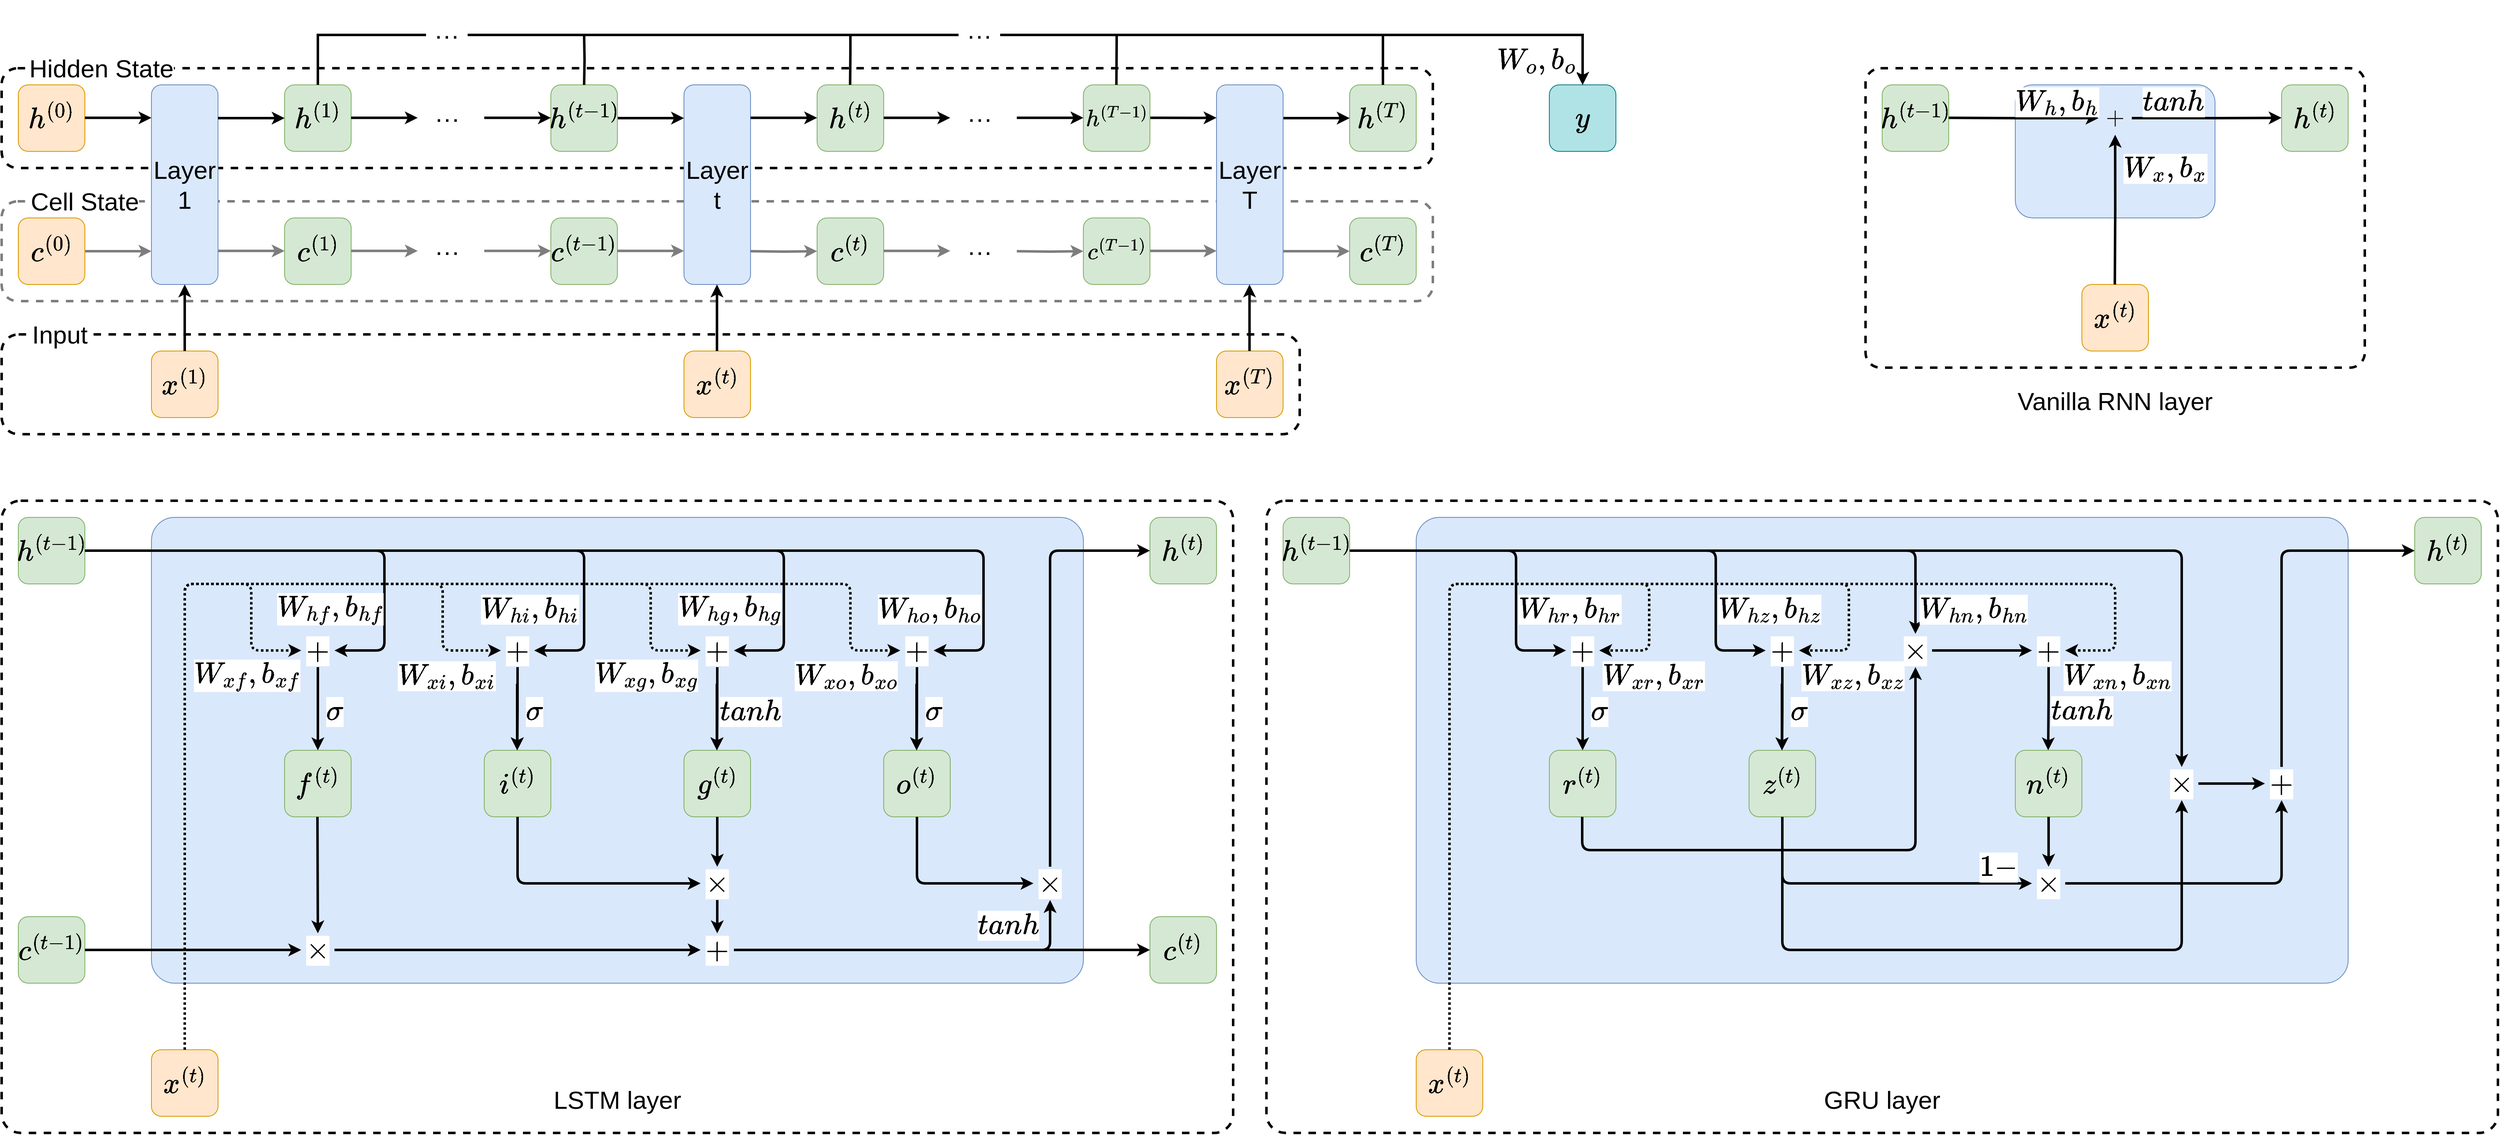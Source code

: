 <mxfile version="21.1.1" type="github">
  <diagram id="dVdvfOrHBzxBeYOIH8A8" name="RNN S.">
    <mxGraphModel dx="1434" dy="796" grid="1" gridSize="10" guides="1" tooltips="1" connect="1" arrows="1" fold="1" page="1" pageScale="1" pageWidth="3300" pageHeight="2339" math="1" shadow="0">
      <root>
        <mxCell id="0" />
        <mxCell id="1" parent="0" />
        <mxCell id="gDnN_DOhUrqD9fqq_la5-1" value="" style="rounded=1;whiteSpace=wrap;html=1;fillColor=none;dashed=1;strokeWidth=3;arcSize=17;strokeColor=default;" parent="1" vertex="1">
          <mxGeometry x="60" y="580" width="1560" height="120" as="geometry" />
        </mxCell>
        <mxCell id="gDnN_DOhUrqD9fqq_la5-2" value="" style="rounded=1;whiteSpace=wrap;html=1;fillColor=none;dashed=1;strokeWidth=3;arcSize=16;strokeColor=#7D7D7D;" parent="1" vertex="1">
          <mxGeometry x="60" y="420" width="1720" height="120" as="geometry" />
        </mxCell>
        <mxCell id="uI0r4hb-NiR0IhxHg8qX-1" value="" style="rounded=1;whiteSpace=wrap;html=1;fillColor=none;dashed=1;strokeWidth=3;arcSize=16;strokeColor=default;" parent="1" vertex="1">
          <mxGeometry x="60" y="260" width="1720" height="120" as="geometry" />
        </mxCell>
        <mxCell id="uI0r4hb-NiR0IhxHg8qX-3" value="&lt;font style=&quot;font-size: 30px;&quot;&gt;Layer 1&lt;br&gt;&lt;/font&gt;" style="rounded=1;whiteSpace=wrap;html=1;fillColor=#dae8fc;strokeColor=#6c8ebf;" parent="1" vertex="1">
          <mxGeometry x="240" y="280" width="80" height="240" as="geometry" />
        </mxCell>
        <mxCell id="uI0r4hb-NiR0IhxHg8qX-8" value="&lt;font style=&quot;font-size: 30px;&quot;&gt;Layer t&lt;br&gt;&lt;/font&gt;" style="rounded=1;whiteSpace=wrap;html=1;fillColor=#dae8fc;strokeColor=#6c8ebf;" parent="1" vertex="1">
          <mxGeometry x="880" y="280" width="80" height="240" as="geometry" />
        </mxCell>
        <mxCell id="uI0r4hb-NiR0IhxHg8qX-9" value="&lt;font style=&quot;font-size: 30px&quot;&gt;\( h^{(t)} \)&lt;/font&gt;" style="rounded=1;whiteSpace=wrap;html=1;fillColor=#d5e8d4;strokeColor=#82b366;" parent="1" vertex="1">
          <mxGeometry x="1040" y="280" width="80" height="80" as="geometry" />
        </mxCell>
        <mxCell id="uI0r4hb-NiR0IhxHg8qX-13" value="&lt;font style=&quot;font-size: 30px&quot;&gt;\( h^{(0)} \)&lt;/font&gt;" style="rounded=1;whiteSpace=wrap;html=1;fillColor=#ffe6cc;strokeColor=#d79b00;" parent="1" vertex="1">
          <mxGeometry x="80" y="280" width="80" height="80" as="geometry" />
        </mxCell>
        <mxCell id="uI0r4hb-NiR0IhxHg8qX-14" value="&lt;font style=&quot;font-size: 30px&quot;&gt;\( x^{(1)} \)&lt;/font&gt;" style="rounded=1;whiteSpace=wrap;html=1;fillColor=#ffe6cc;strokeColor=#d79b00;" parent="1" vertex="1">
          <mxGeometry x="240" y="600" width="80" height="80" as="geometry" />
        </mxCell>
        <mxCell id="uI0r4hb-NiR0IhxHg8qX-15" value="&lt;font style=&quot;font-size: 30px&quot;&gt;\( x^{(t)} \)&lt;/font&gt;" style="rounded=1;whiteSpace=wrap;html=1;fillColor=#ffe6cc;strokeColor=#d79b00;" parent="1" vertex="1">
          <mxGeometry x="880" y="600" width="80" height="80" as="geometry" />
        </mxCell>
        <mxCell id="uI0r4hb-NiR0IhxHg8qX-16" value="" style="edgeStyle=orthogonalEdgeStyle;rounded=0;orthogonalLoop=1;jettySize=auto;html=1;strokeWidth=3;" parent="1" source="uI0r4hb-NiR0IhxHg8qX-17" edge="1">
          <mxGeometry x="-0.333" y="20" relative="1" as="geometry">
            <mxPoint as="offset" />
            <mxPoint x="880" y="320" as="targetPoint" />
          </mxGeometry>
        </mxCell>
        <mxCell id="uI0r4hb-NiR0IhxHg8qX-17" value="&lt;font style=&quot;font-size: 30px&quot;&gt;\( h^{(t-1)} \)&lt;/font&gt;" style="rounded=1;whiteSpace=wrap;html=1;fillColor=#d5e8d4;strokeColor=#82b366;" parent="1" vertex="1">
          <mxGeometry x="720" y="280" width="80" height="80" as="geometry" />
        </mxCell>
        <mxCell id="uI0r4hb-NiR0IhxHg8qX-20" value="&lt;font style=&quot;font-size: 30px&quot;&gt;···&lt;/font&gt;" style="text;html=1;align=center;verticalAlign=middle;resizable=0;points=[];autosize=1;strokeColor=none;fillColor=none;" parent="1" vertex="1">
          <mxGeometry x="570" y="305" width="50" height="30" as="geometry" />
        </mxCell>
        <mxCell id="uI0r4hb-NiR0IhxHg8qX-21" value="&lt;font style=&quot;font-size: 30px&quot;&gt;\( h^{(T)} \)&lt;/font&gt;" style="rounded=1;whiteSpace=wrap;html=1;fillColor=#d5e8d4;strokeColor=#82b366;" parent="1" vertex="1">
          <mxGeometry x="1680" y="280" width="80" height="80" as="geometry" />
        </mxCell>
        <mxCell id="uI0r4hb-NiR0IhxHg8qX-23" value="&lt;font style=&quot;font-size: 30px&quot;&gt;\( x^{(T)} \)&lt;/font&gt;" style="rounded=1;whiteSpace=wrap;html=1;fillColor=#ffe6cc;strokeColor=#d79b00;" parent="1" vertex="1">
          <mxGeometry x="1520" y="600" width="80" height="80" as="geometry" />
        </mxCell>
        <mxCell id="uI0r4hb-NiR0IhxHg8qX-24" value="&lt;font style=&quot;font-size: 30px&quot;&gt;\( y \)&lt;/font&gt;" style="rounded=1;whiteSpace=wrap;html=1;fillColor=#b0e3e6;strokeColor=#0e8088;" parent="1" vertex="1">
          <mxGeometry x="1920" y="280" width="80" height="80" as="geometry" />
        </mxCell>
        <mxCell id="uI0r4hb-NiR0IhxHg8qX-25" value="" style="edgeStyle=orthogonalEdgeStyle;rounded=0;orthogonalLoop=1;jettySize=auto;html=1;strokeWidth=3;exitX=0.5;exitY=0;exitDx=0;exitDy=0;entryX=0.5;entryY=0;entryDx=0;entryDy=0;" parent="1" source="uI0r4hb-NiR0IhxHg8qX-21" target="uI0r4hb-NiR0IhxHg8qX-24" edge="1">
          <mxGeometry y="-40" relative="1" as="geometry">
            <mxPoint as="offset" />
            <mxPoint x="1460" y="180" as="sourcePoint" />
            <mxPoint x="1580" y="180" as="targetPoint" />
            <Array as="points">
              <mxPoint x="1720" y="220" />
              <mxPoint x="1960" y="220" />
            </Array>
          </mxGeometry>
        </mxCell>
        <mxCell id="uI0r4hb-NiR0IhxHg8qX-26" value="" style="edgeStyle=orthogonalEdgeStyle;rounded=0;orthogonalLoop=1;jettySize=auto;html=1;strokeWidth=3;entryX=0;entryY=0.5;entryDx=0;entryDy=0;" parent="1" target="uI0r4hb-NiR0IhxHg8qX-21" edge="1">
          <mxGeometry y="20" relative="1" as="geometry">
            <mxPoint as="offset" />
            <mxPoint x="1600" y="320" as="sourcePoint" />
            <mxPoint x="1530" y="330" as="targetPoint" />
            <Array as="points">
              <mxPoint x="1640" y="320" />
              <mxPoint x="1640" y="320" />
            </Array>
          </mxGeometry>
        </mxCell>
        <mxCell id="uI0r4hb-NiR0IhxHg8qX-27" value="&lt;font style=&quot;font-size: 30px&quot;&gt;···&lt;/font&gt;" style="text;html=1;align=center;verticalAlign=middle;resizable=0;points=[];autosize=1;strokeColor=none;fillColor=none;" parent="1" vertex="1">
          <mxGeometry x="1210" y="305" width="50" height="30" as="geometry" />
        </mxCell>
        <mxCell id="dD07pvc8F4vimpImt-i1-4" value="" style="edgeStyle=orthogonalEdgeStyle;rounded=0;orthogonalLoop=1;jettySize=auto;html=1;strokeWidth=3;strokeColor=#7D7D7D;" parent="1" target="dD07pvc8F4vimpImt-i1-6" edge="1">
          <mxGeometry y="20" relative="1" as="geometry">
            <mxPoint as="offset" />
            <mxPoint x="960" y="480" as="sourcePoint" />
          </mxGeometry>
        </mxCell>
        <mxCell id="dD07pvc8F4vimpImt-i1-6" value="&lt;font style=&quot;font-size: 30px&quot;&gt;\( c^{(t)} \)&lt;/font&gt;" style="rounded=1;whiteSpace=wrap;html=1;fillColor=#d5e8d4;strokeColor=#82b366;" parent="1" vertex="1">
          <mxGeometry x="1040" y="440" width="80" height="80" as="geometry" />
        </mxCell>
        <mxCell id="dD07pvc8F4vimpImt-i1-7" value="" style="edgeStyle=orthogonalEdgeStyle;rounded=0;orthogonalLoop=1;jettySize=auto;html=1;fontSize=22;strokeWidth=3;exitX=1;exitY=0.5;exitDx=0;exitDy=0;strokeColor=#7D7D7D;" parent="1" source="dD07pvc8F4vimpImt-i1-8" edge="1">
          <mxGeometry y="20" relative="1" as="geometry">
            <mxPoint x="130" y="700" as="sourcePoint" />
            <Array as="points" />
            <mxPoint as="offset" />
            <mxPoint x="240" y="480" as="targetPoint" />
          </mxGeometry>
        </mxCell>
        <mxCell id="dD07pvc8F4vimpImt-i1-8" value="&lt;font style=&quot;font-size: 30px&quot;&gt;\( c^{(0)} \)&lt;/font&gt;" style="rounded=1;whiteSpace=wrap;html=1;fillColor=#ffe6cc;strokeColor=#d79b00;" parent="1" vertex="1">
          <mxGeometry x="80" y="440" width="80" height="80" as="geometry" />
        </mxCell>
        <mxCell id="dD07pvc8F4vimpImt-i1-10" value="&lt;font style=&quot;font-size: 30px&quot;&gt;\( c^{(t-1)} \)&lt;/font&gt;" style="rounded=1;whiteSpace=wrap;html=1;fillColor=#d5e8d4;strokeColor=#82b366;" parent="1" vertex="1">
          <mxGeometry x="720" y="440" width="80" height="80" as="geometry" />
        </mxCell>
        <mxCell id="dD07pvc8F4vimpImt-i1-13" value="&lt;font style=&quot;font-size: 30px&quot;&gt;···&lt;/font&gt;" style="text;html=1;align=center;verticalAlign=middle;resizable=0;points=[];autosize=1;strokeColor=none;fillColor=none;" parent="1" vertex="1">
          <mxGeometry x="570" y="465" width="50" height="30" as="geometry" />
        </mxCell>
        <mxCell id="dD07pvc8F4vimpImt-i1-14" value="&lt;font style=&quot;font-size: 30px&quot;&gt;\( c^{(T)} \)&lt;/font&gt;" style="rounded=1;whiteSpace=wrap;html=1;fillColor=#d5e8d4;strokeColor=#82b366;" parent="1" vertex="1">
          <mxGeometry x="1680" y="440" width="80" height="80" as="geometry" />
        </mxCell>
        <mxCell id="dD07pvc8F4vimpImt-i1-15" value="" style="edgeStyle=orthogonalEdgeStyle;rounded=0;orthogonalLoop=1;jettySize=auto;html=1;strokeWidth=3;entryX=0;entryY=0.5;entryDx=0;entryDy=0;strokeColor=#7D7D7D;" parent="1" target="dD07pvc8F4vimpImt-i1-14" edge="1">
          <mxGeometry y="20" relative="1" as="geometry">
            <mxPoint as="offset" />
            <mxPoint x="1600" y="480" as="sourcePoint" />
            <mxPoint x="1530" y="490" as="targetPoint" />
            <Array as="points">
              <mxPoint x="1640" y="480" />
              <mxPoint x="1640" y="480" />
            </Array>
          </mxGeometry>
        </mxCell>
        <mxCell id="dD07pvc8F4vimpImt-i1-16" value="&lt;font style=&quot;font-size: 30px&quot;&gt;···&lt;/font&gt;" style="text;html=1;align=center;verticalAlign=middle;resizable=0;points=[];autosize=1;strokeColor=none;fillColor=none;" parent="1" vertex="1">
          <mxGeometry x="1210" y="465" width="50" height="30" as="geometry" />
        </mxCell>
        <mxCell id="dD07pvc8F4vimpImt-i1-17" value="&lt;font style=&quot;font-size: 30px&quot;&gt;\( h^{(1)} \)&lt;/font&gt;" style="rounded=1;whiteSpace=wrap;html=1;fillColor=#d5e8d4;strokeColor=#82b366;" parent="1" vertex="1">
          <mxGeometry x="400" y="280" width="80" height="80" as="geometry" />
        </mxCell>
        <mxCell id="dD07pvc8F4vimpImt-i1-18" value="&lt;font style=&quot;font-size: 30px&quot;&gt;\( c^{(1)} \)&lt;/font&gt;" style="rounded=1;whiteSpace=wrap;html=1;fillColor=#d5e8d4;strokeColor=#82b366;" parent="1" vertex="1">
          <mxGeometry x="400" y="440" width="80" height="80" as="geometry" />
        </mxCell>
        <mxCell id="dD07pvc8F4vimpImt-i1-19" value="&lt;font style=&quot;font-size: 30px;&quot;&gt;Layer T&lt;br&gt;&lt;/font&gt;" style="rounded=1;whiteSpace=wrap;html=1;fillColor=#dae8fc;strokeColor=#6c8ebf;" parent="1" vertex="1">
          <mxGeometry x="1520" y="280" width="80" height="240" as="geometry" />
        </mxCell>
        <mxCell id="dD07pvc8F4vimpImt-i1-21" value="" style="edgeStyle=orthogonalEdgeStyle;rounded=0;orthogonalLoop=1;jettySize=auto;html=1;fontSize=22;strokeWidth=3;exitX=1;exitY=0.5;exitDx=0;exitDy=0;" parent="1" edge="1">
          <mxGeometry y="20" relative="1" as="geometry">
            <mxPoint x="160" y="319.67" as="sourcePoint" />
            <Array as="points" />
            <mxPoint as="offset" />
            <mxPoint x="240" y="319.67" as="targetPoint" />
          </mxGeometry>
        </mxCell>
        <mxCell id="dD07pvc8F4vimpImt-i1-22" value="" style="edgeStyle=orthogonalEdgeStyle;rounded=0;orthogonalLoop=1;jettySize=auto;html=1;fontSize=22;strokeWidth=3;exitX=1;exitY=0.5;exitDx=0;exitDy=0;" parent="1" edge="1">
          <mxGeometry y="20" relative="1" as="geometry">
            <mxPoint x="320" y="320" as="sourcePoint" />
            <Array as="points" />
            <mxPoint as="offset" />
            <mxPoint x="400" y="320" as="targetPoint" />
          </mxGeometry>
        </mxCell>
        <mxCell id="dD07pvc8F4vimpImt-i1-23" value="" style="edgeStyle=orthogonalEdgeStyle;rounded=0;orthogonalLoop=1;jettySize=auto;html=1;fontSize=22;strokeWidth=3;exitX=1;exitY=0.5;exitDx=0;exitDy=0;strokeColor=#7D7D7D;" parent="1" edge="1">
          <mxGeometry y="20" relative="1" as="geometry">
            <mxPoint x="320" y="479.67" as="sourcePoint" />
            <Array as="points" />
            <mxPoint as="offset" />
            <mxPoint x="400" y="479.67" as="targetPoint" />
          </mxGeometry>
        </mxCell>
        <mxCell id="dD07pvc8F4vimpImt-i1-24" value="" style="edgeStyle=orthogonalEdgeStyle;rounded=0;orthogonalLoop=1;jettySize=auto;html=1;fontSize=22;strokeWidth=3;exitX=1;exitY=0.5;exitDx=0;exitDy=0;" parent="1" edge="1">
          <mxGeometry y="20" relative="1" as="geometry">
            <mxPoint x="480" y="319.67" as="sourcePoint" />
            <Array as="points" />
            <mxPoint as="offset" />
            <mxPoint x="560" y="319.67" as="targetPoint" />
          </mxGeometry>
        </mxCell>
        <mxCell id="dD07pvc8F4vimpImt-i1-25" value="" style="edgeStyle=orthogonalEdgeStyle;rounded=0;orthogonalLoop=1;jettySize=auto;html=1;fontSize=22;strokeWidth=3;exitX=1;exitY=0.5;exitDx=0;exitDy=0;" parent="1" edge="1">
          <mxGeometry y="20" relative="1" as="geometry">
            <mxPoint x="640" y="319.67" as="sourcePoint" />
            <Array as="points" />
            <mxPoint as="offset" />
            <mxPoint x="720" y="319.67" as="targetPoint" />
          </mxGeometry>
        </mxCell>
        <mxCell id="dD07pvc8F4vimpImt-i1-26" value="" style="edgeStyle=orthogonalEdgeStyle;rounded=0;orthogonalLoop=1;jettySize=auto;html=1;fontSize=22;strokeWidth=3;exitX=1;exitY=0.5;exitDx=0;exitDy=0;strokeColor=#7D7D7D;" parent="1" edge="1">
          <mxGeometry y="20" relative="1" as="geometry">
            <mxPoint x="480" y="479.67" as="sourcePoint" />
            <Array as="points" />
            <mxPoint as="offset" />
            <mxPoint x="560" y="479.67" as="targetPoint" />
          </mxGeometry>
        </mxCell>
        <mxCell id="dD07pvc8F4vimpImt-i1-27" value="" style="edgeStyle=orthogonalEdgeStyle;rounded=0;orthogonalLoop=1;jettySize=auto;html=1;fontSize=22;strokeWidth=3;exitX=1;exitY=0.5;exitDx=0;exitDy=0;strokeColor=#7D7D7D;" parent="1" edge="1">
          <mxGeometry y="20" relative="1" as="geometry">
            <mxPoint x="640" y="479.67" as="sourcePoint" />
            <Array as="points" />
            <mxPoint as="offset" />
            <mxPoint x="720" y="479.67" as="targetPoint" />
          </mxGeometry>
        </mxCell>
        <mxCell id="dD07pvc8F4vimpImt-i1-28" value="" style="edgeStyle=orthogonalEdgeStyle;rounded=0;orthogonalLoop=1;jettySize=auto;html=1;fontSize=22;strokeWidth=3;exitX=1;exitY=0.5;exitDx=0;exitDy=0;strokeColor=#7D7D7D;" parent="1" edge="1">
          <mxGeometry y="20" relative="1" as="geometry">
            <mxPoint x="800" y="479.67" as="sourcePoint" />
            <Array as="points" />
            <mxPoint as="offset" />
            <mxPoint x="880" y="479.67" as="targetPoint" />
          </mxGeometry>
        </mxCell>
        <mxCell id="dD07pvc8F4vimpImt-i1-29" value="" style="edgeStyle=orthogonalEdgeStyle;rounded=0;orthogonalLoop=1;jettySize=auto;html=1;fontSize=22;strokeWidth=3;exitX=1;exitY=0.5;exitDx=0;exitDy=0;" parent="1" edge="1">
          <mxGeometry y="20" relative="1" as="geometry">
            <mxPoint x="960" y="319.67" as="sourcePoint" />
            <Array as="points" />
            <mxPoint as="offset" />
            <mxPoint x="1040" y="319.67" as="targetPoint" />
          </mxGeometry>
        </mxCell>
        <mxCell id="dD07pvc8F4vimpImt-i1-30" value="" style="edgeStyle=orthogonalEdgeStyle;rounded=0;orthogonalLoop=1;jettySize=auto;html=1;fontSize=22;strokeWidth=3;exitX=1;exitY=0.5;exitDx=0;exitDy=0;" parent="1" edge="1">
          <mxGeometry y="20" relative="1" as="geometry">
            <mxPoint x="1120" y="319.67" as="sourcePoint" />
            <Array as="points" />
            <mxPoint as="offset" />
            <mxPoint x="1200" y="319.67" as="targetPoint" />
          </mxGeometry>
        </mxCell>
        <mxCell id="dD07pvc8F4vimpImt-i1-31" value="" style="edgeStyle=orthogonalEdgeStyle;rounded=0;orthogonalLoop=1;jettySize=auto;html=1;fontSize=22;strokeWidth=3;exitX=1;exitY=0.5;exitDx=0;exitDy=0;strokeColor=#7D7D7D;" parent="1" edge="1">
          <mxGeometry y="20" relative="1" as="geometry">
            <mxPoint x="1120" y="479.67" as="sourcePoint" />
            <Array as="points" />
            <mxPoint as="offset" />
            <mxPoint x="1200" y="479.67" as="targetPoint" />
          </mxGeometry>
        </mxCell>
        <mxCell id="dD07pvc8F4vimpImt-i1-32" value="" style="edgeStyle=orthogonalEdgeStyle;rounded=0;orthogonalLoop=1;jettySize=auto;html=1;fontSize=22;strokeWidth=3;exitX=1;exitY=0.5;exitDx=0;exitDy=0;" parent="1" edge="1">
          <mxGeometry y="20" relative="1" as="geometry">
            <mxPoint x="1440" y="319.67" as="sourcePoint" />
            <Array as="points">
              <mxPoint x="1500" y="320" />
              <mxPoint x="1500" y="320" />
            </Array>
            <mxPoint as="offset" />
            <mxPoint x="1520" y="319.67" as="targetPoint" />
          </mxGeometry>
        </mxCell>
        <mxCell id="dD07pvc8F4vimpImt-i1-33" value="" style="edgeStyle=orthogonalEdgeStyle;rounded=0;orthogonalLoop=1;jettySize=auto;html=1;fontSize=22;strokeWidth=3;exitX=1;exitY=0.5;exitDx=0;exitDy=0;strokeColor=#7D7D7D;" parent="1" edge="1">
          <mxGeometry y="20" relative="1" as="geometry">
            <mxPoint x="1440" y="479.67" as="sourcePoint" />
            <Array as="points" />
            <mxPoint as="offset" />
            <mxPoint x="1520" y="479.67" as="targetPoint" />
          </mxGeometry>
        </mxCell>
        <mxCell id="dD07pvc8F4vimpImt-i1-34" value="&lt;font style=&quot;font-size: 24px;&quot;&gt;\( h^{(T-1)} \)&lt;/font&gt;" style="rounded=1;whiteSpace=wrap;html=1;fillColor=#d5e8d4;strokeColor=#82b366;" parent="1" vertex="1">
          <mxGeometry x="1360" y="280" width="80" height="80" as="geometry" />
        </mxCell>
        <mxCell id="dD07pvc8F4vimpImt-i1-35" value="" style="edgeStyle=orthogonalEdgeStyle;rounded=0;orthogonalLoop=1;jettySize=auto;html=1;strokeWidth=3;strokeColor=#7D7D7D;" parent="1" target="dD07pvc8F4vimpImt-i1-36" edge="1">
          <mxGeometry y="20" relative="1" as="geometry">
            <mxPoint as="offset" />
            <mxPoint x="1280" y="480" as="sourcePoint" />
          </mxGeometry>
        </mxCell>
        <mxCell id="dD07pvc8F4vimpImt-i1-36" value="&lt;font style=&quot;font-size: 24px;&quot;&gt;\( c^{(T-1)} \)&lt;/font&gt;" style="rounded=1;whiteSpace=wrap;html=1;fillColor=#d5e8d4;strokeColor=#82b366;" parent="1" vertex="1">
          <mxGeometry x="1360" y="440" width="80" height="80" as="geometry" />
        </mxCell>
        <mxCell id="dD07pvc8F4vimpImt-i1-37" value="" style="edgeStyle=orthogonalEdgeStyle;rounded=0;orthogonalLoop=1;jettySize=auto;html=1;fontSize=22;strokeWidth=3;exitX=1;exitY=0.5;exitDx=0;exitDy=0;" parent="1" edge="1">
          <mxGeometry y="20" relative="1" as="geometry">
            <mxPoint x="1280" y="319.67" as="sourcePoint" />
            <Array as="points" />
            <mxPoint as="offset" />
            <mxPoint x="1360" y="319.67" as="targetPoint" />
          </mxGeometry>
        </mxCell>
        <mxCell id="dD07pvc8F4vimpImt-i1-38" value="" style="edgeStyle=orthogonalEdgeStyle;rounded=0;orthogonalLoop=1;jettySize=auto;html=1;fontSize=22;strokeWidth=3;entryX=0.5;entryY=1;entryDx=0;entryDy=0;exitX=0.5;exitY=0;exitDx=0;exitDy=0;" parent="1" source="uI0r4hb-NiR0IhxHg8qX-14" target="uI0r4hb-NiR0IhxHg8qX-3" edge="1">
          <mxGeometry y="20" relative="1" as="geometry">
            <mxPoint x="280" y="590" as="sourcePoint" />
            <Array as="points" />
            <mxPoint as="offset" />
            <mxPoint x="250" y="490" as="targetPoint" />
          </mxGeometry>
        </mxCell>
        <mxCell id="dD07pvc8F4vimpImt-i1-39" value="" style="edgeStyle=orthogonalEdgeStyle;rounded=0;orthogonalLoop=1;jettySize=auto;html=1;fontSize=22;strokeWidth=3;entryX=0.5;entryY=1;entryDx=0;entryDy=0;exitX=0.5;exitY=0;exitDx=0;exitDy=0;" parent="1" edge="1">
          <mxGeometry y="20" relative="1" as="geometry">
            <mxPoint x="919.67" y="600" as="sourcePoint" />
            <Array as="points" />
            <mxPoint as="offset" />
            <mxPoint x="919.67" y="520" as="targetPoint" />
          </mxGeometry>
        </mxCell>
        <mxCell id="dD07pvc8F4vimpImt-i1-40" value="" style="edgeStyle=orthogonalEdgeStyle;rounded=0;orthogonalLoop=1;jettySize=auto;html=1;fontSize=22;strokeWidth=3;entryX=0.5;entryY=1;entryDx=0;entryDy=0;exitX=0.5;exitY=0;exitDx=0;exitDy=0;" parent="1" edge="1">
          <mxGeometry y="20" relative="1" as="geometry">
            <mxPoint x="1559.67" y="600" as="sourcePoint" />
            <Array as="points" />
            <mxPoint as="offset" />
            <mxPoint x="1559.67" y="520" as="targetPoint" />
          </mxGeometry>
        </mxCell>
        <mxCell id="WBDnQ2JAGGvHuMZlxpdh-1" value="" style="edgeStyle=orthogonalEdgeStyle;rounded=0;orthogonalLoop=1;jettySize=auto;html=1;fontSize=22;strokeWidth=3;entryX=0.5;entryY=0;entryDx=0;entryDy=0;startArrow=none;" parent="1" target="uI0r4hb-NiR0IhxHg8qX-24" edge="1">
          <mxGeometry y="20" relative="1" as="geometry">
            <mxPoint x="1200" y="220" as="sourcePoint" />
            <Array as="points">
              <mxPoint x="440" y="220" />
              <mxPoint x="1960" y="220" />
            </Array>
            <mxPoint as="offset" />
            <mxPoint x="1684" y="190" as="targetPoint" />
          </mxGeometry>
        </mxCell>
        <mxCell id="WBDnQ2JAGGvHuMZlxpdh-3" value="" style="edgeStyle=orthogonalEdgeStyle;rounded=0;orthogonalLoop=1;jettySize=auto;html=1;fontSize=22;strokeWidth=3;endArrow=none;endFill=0;entryX=0.5;entryY=0;entryDx=0;entryDy=0;" parent="1" target="uI0r4hb-NiR0IhxHg8qX-17" edge="1">
          <mxGeometry y="20" relative="1" as="geometry">
            <mxPoint x="760" y="220" as="sourcePoint" />
            <Array as="points" />
            <mxPoint as="offset" />
            <mxPoint x="830" y="130.0" as="targetPoint" />
          </mxGeometry>
        </mxCell>
        <mxCell id="WBDnQ2JAGGvHuMZlxpdh-4" value="" style="edgeStyle=orthogonalEdgeStyle;rounded=0;orthogonalLoop=1;jettySize=auto;html=1;fontSize=22;strokeWidth=3;endArrow=none;endFill=0;entryX=0.5;entryY=0;entryDx=0;entryDy=0;" parent="1" edge="1">
          <mxGeometry y="20" relative="1" as="geometry">
            <mxPoint x="1080" y="220" as="sourcePoint" />
            <Array as="points">
              <mxPoint x="1080" y="240" />
              <mxPoint x="1080" y="240" />
            </Array>
            <mxPoint as="offset" />
            <mxPoint x="1079.67" y="280" as="targetPoint" />
          </mxGeometry>
        </mxCell>
        <mxCell id="WBDnQ2JAGGvHuMZlxpdh-5" value="" style="edgeStyle=orthogonalEdgeStyle;rounded=0;orthogonalLoop=1;jettySize=auto;html=1;fontSize=22;strokeWidth=3;endArrow=none;endFill=0;entryX=0.5;entryY=0;entryDx=0;entryDy=0;" parent="1" edge="1">
          <mxGeometry y="20" relative="1" as="geometry">
            <mxPoint x="1400" y="220" as="sourcePoint" />
            <Array as="points">
              <mxPoint x="1400" y="230" />
              <mxPoint x="1400" y="230" />
            </Array>
            <mxPoint as="offset" />
            <mxPoint x="1399.67" y="280" as="targetPoint" />
          </mxGeometry>
        </mxCell>
        <mxCell id="sLmKpN-wNQE3v0UicHV2-2" value="&lt;span style=&quot;background-color: rgb(255, 255, 255);&quot;&gt;&lt;font style=&quot;font-size: 30px;&quot;&gt;Hidden State&lt;/font&gt;&lt;/span&gt;" style="rounded=0;whiteSpace=wrap;html=1;dashed=1;fontSize=20;strokeColor=none;strokeWidth=3;fillColor=none;" parent="1" vertex="1">
          <mxGeometry x="80" y="240" width="200" height="40" as="geometry" />
        </mxCell>
        <mxCell id="sLmKpN-wNQE3v0UicHV2-3" value="&lt;span style=&quot;background-color: rgb(255, 255, 255);&quot;&gt;&lt;font style=&quot;font-size: 30px;&quot;&gt;Cell State&lt;/font&gt;&lt;/span&gt;" style="rounded=0;whiteSpace=wrap;html=1;dashed=1;fontSize=20;strokeColor=none;strokeWidth=3;fillColor=none;" parent="1" vertex="1">
          <mxGeometry x="80" y="400" width="160" height="40" as="geometry" />
        </mxCell>
        <mxCell id="sLmKpN-wNQE3v0UicHV2-4" value="&lt;span style=&quot;background-color: rgb(255, 255, 255);&quot;&gt;&lt;font style=&quot;font-size: 30px;&quot;&gt;Input&lt;/font&gt;&lt;/span&gt;" style="rounded=0;whiteSpace=wrap;html=1;dashed=1;fontSize=20;strokeColor=none;strokeWidth=3;fillColor=none;" parent="1" vertex="1">
          <mxGeometry x="80" y="560" width="100" height="40" as="geometry" />
        </mxCell>
        <mxCell id="Rd9haiwV7snoFribAEjZ-1" value="" style="rounded=1;whiteSpace=wrap;html=1;fontSize=20;strokeColor=#000000;fillColor=none;dashed=1;strokeWidth=3;arcSize=3;" parent="1" vertex="1">
          <mxGeometry x="60" y="780" width="1480" height="760" as="geometry" />
        </mxCell>
        <mxCell id="Rd9haiwV7snoFribAEjZ-2" value="" style="rounded=1;whiteSpace=wrap;html=1;fillColor=#dae8fc;strokeColor=#6c8ebf;arcSize=5;" parent="1" vertex="1">
          <mxGeometry x="240" y="800" width="1120" height="560" as="geometry" />
        </mxCell>
        <mxCell id="Rd9haiwV7snoFribAEjZ-3" value="&lt;font style=&quot;font-size: 30px&quot;&gt;\( h^{(t)} \)&lt;/font&gt;" style="rounded=1;whiteSpace=wrap;html=1;fillColor=#d5e8d4;strokeColor=#82b366;" parent="1" vertex="1">
          <mxGeometry x="1440" y="800" width="80" height="80" as="geometry" />
        </mxCell>
        <mxCell id="Rd9haiwV7snoFribAEjZ-4" value="&lt;font style=&quot;font-size: 30px&quot;&gt;\( x^{(t)} \)&lt;/font&gt;" style="rounded=1;whiteSpace=wrap;html=1;fillColor=#ffe6cc;strokeColor=#d79b00;" parent="1" vertex="1">
          <mxGeometry x="240" y="1440" width="80" height="80" as="geometry" />
        </mxCell>
        <mxCell id="Rd9haiwV7snoFribAEjZ-5" value="" style="edgeStyle=orthogonalEdgeStyle;rounded=1;orthogonalLoop=1;jettySize=auto;html=1;strokeWidth=3;endArrow=classic;endFill=1;entryX=1;entryY=0.5;entryDx=0;entryDy=0;" parent="1" source="Rd9haiwV7snoFribAEjZ-6" target="JvoAk6EB5HnJDxlnePRJ-21" edge="1">
          <mxGeometry x="-0.333" y="20" relative="1" as="geometry">
            <mxPoint as="offset" />
            <mxPoint x="1200" y="960" as="targetPoint" />
            <Array as="points">
              <mxPoint x="1240" y="840" />
              <mxPoint x="1240" y="960" />
            </Array>
          </mxGeometry>
        </mxCell>
        <mxCell id="Rd9haiwV7snoFribAEjZ-6" value="&lt;font style=&quot;font-size: 30px&quot;&gt;\( h^{(t-1)} \)&lt;/font&gt;" style="rounded=1;whiteSpace=wrap;html=1;fillColor=#d5e8d4;strokeColor=#82b366;" parent="1" vertex="1">
          <mxGeometry x="80" y="800" width="80" height="80" as="geometry" />
        </mxCell>
        <mxCell id="Rd9haiwV7snoFribAEjZ-7" value="&lt;font style=&quot;font-size: 30px&quot;&gt;\( c^{(t)} \)&lt;/font&gt;" style="rounded=1;whiteSpace=wrap;html=1;fillColor=#d5e8d4;strokeColor=#82b366;" parent="1" vertex="1">
          <mxGeometry x="1440" y="1280" width="80" height="80" as="geometry" />
        </mxCell>
        <mxCell id="Rd9haiwV7snoFribAEjZ-8" value="&lt;font style=&quot;font-size: 30px&quot;&gt;\( c^{(t-1)} \)&lt;/font&gt;" style="rounded=1;whiteSpace=wrap;html=1;fillColor=#d5e8d4;strokeColor=#82b366;" parent="1" vertex="1">
          <mxGeometry x="80" y="1280" width="80" height="80" as="geometry" />
        </mxCell>
        <mxCell id="Rd9haiwV7snoFribAEjZ-9" value="" style="edgeStyle=orthogonalEdgeStyle;rounded=0;orthogonalLoop=1;jettySize=auto;html=1;fontSize=22;strokeWidth=3;exitX=1;exitY=0.5;exitDx=0;exitDy=0;strokeColor=#000000;entryX=0;entryY=0.5;entryDx=0;entryDy=0;" parent="1" source="Rd9haiwV7snoFribAEjZ-8" target="Rd9haiwV7snoFribAEjZ-29" edge="1">
          <mxGeometry y="20" relative="1" as="geometry">
            <mxPoint x="120" y="1440" as="sourcePoint" />
            <Array as="points" />
            <mxPoint as="offset" />
            <mxPoint x="200" y="1440" as="targetPoint" />
          </mxGeometry>
        </mxCell>
        <mxCell id="Rd9haiwV7snoFribAEjZ-10" value="" style="edgeStyle=orthogonalEdgeStyle;rounded=1;orthogonalLoop=1;jettySize=auto;html=1;fontSize=22;strokeWidth=3;exitX=0.5;exitY=0;exitDx=0;exitDy=0;entryX=0;entryY=0.5;entryDx=0;entryDy=0;" parent="1" source="Rd9haiwV7snoFribAEjZ-36" target="Rd9haiwV7snoFribAEjZ-3" edge="1">
          <mxGeometry y="20" relative="1" as="geometry">
            <mxPoint x="1320" y="799.67" as="sourcePoint" />
            <Array as="points">
              <mxPoint x="1320" y="840" />
            </Array>
            <mxPoint as="offset" />
            <mxPoint x="1400" y="799.67" as="targetPoint" />
          </mxGeometry>
        </mxCell>
        <mxCell id="Rd9haiwV7snoFribAEjZ-11" value="" style="edgeStyle=orthogonalEdgeStyle;rounded=1;orthogonalLoop=1;jettySize=auto;html=1;fontSize=22;strokeWidth=3;exitX=0.5;exitY=0;exitDx=0;exitDy=0;entryX=0;entryY=0.5;entryDx=0;entryDy=0;strokeColor=#000000;dashed=1;dashPattern=1 1;" parent="1" source="Rd9haiwV7snoFribAEjZ-4" target="JvoAk6EB5HnJDxlnePRJ-21" edge="1">
          <mxGeometry y="20" relative="1" as="geometry">
            <mxPoint x="359.5" y="1620" as="sourcePoint" />
            <Array as="points">
              <mxPoint x="280" y="880" />
              <mxPoint x="1080" y="880" />
              <mxPoint x="1080" y="960" />
            </Array>
            <mxPoint as="offset" />
            <mxPoint x="1120" y="960" as="targetPoint" />
          </mxGeometry>
        </mxCell>
        <mxCell id="Rd9haiwV7snoFribAEjZ-12" value="&lt;font style=&quot;font-size: 30px&quot;&gt;\( f^{(t)} \)&lt;/font&gt;" style="rounded=1;whiteSpace=wrap;html=1;fillColor=#d5e8d4;strokeColor=#82b366;" parent="1" vertex="1">
          <mxGeometry x="400" y="1080" width="80" height="80" as="geometry" />
        </mxCell>
        <mxCell id="Rd9haiwV7snoFribAEjZ-13" value="&lt;font style=&quot;font-size: 30px&quot;&gt;\( i^{(t)} \)&lt;/font&gt;" style="rounded=1;whiteSpace=wrap;html=1;fillColor=#d5e8d4;strokeColor=#82b366;" parent="1" vertex="1">
          <mxGeometry x="640" y="1080" width="80" height="80" as="geometry" />
        </mxCell>
        <mxCell id="Rd9haiwV7snoFribAEjZ-14" value="&lt;font style=&quot;font-size: 30px&quot;&gt;\( g^{(t)} \)&lt;/font&gt;" style="rounded=1;whiteSpace=wrap;html=1;fillColor=#d5e8d4;strokeColor=#82b366;" parent="1" vertex="1">
          <mxGeometry x="880" y="1080" width="80" height="80" as="geometry" />
        </mxCell>
        <mxCell id="Rd9haiwV7snoFribAEjZ-15" value="&lt;div&gt;&lt;font style=&quot;font-size: 30px&quot;&gt;\( o^{(t)} \)&lt;/font&gt;&lt;/div&gt;" style="rounded=1;whiteSpace=wrap;html=1;fillColor=#d5e8d4;strokeColor=#82b366;" parent="1" vertex="1">
          <mxGeometry x="1120" y="1080" width="80" height="80" as="geometry" />
        </mxCell>
        <mxCell id="Rd9haiwV7snoFribAEjZ-20" value="" style="edgeStyle=orthogonalEdgeStyle;rounded=1;orthogonalLoop=1;jettySize=auto;html=1;fontSize=22;strokeWidth=3;entryX=1;entryY=0.5;entryDx=0;entryDy=0;exitX=1;exitY=0.5;exitDx=0;exitDy=0;" parent="1" source="Rd9haiwV7snoFribAEjZ-6" target="JvoAk6EB5HnJDxlnePRJ-18" edge="1">
          <mxGeometry y="20" relative="1" as="geometry">
            <mxPoint x="520" y="800" as="sourcePoint" />
            <Array as="points">
              <mxPoint x="520" y="840" />
              <mxPoint x="520" y="960" />
            </Array>
            <mxPoint as="offset" />
            <mxPoint x="480" y="960" as="targetPoint" />
          </mxGeometry>
        </mxCell>
        <mxCell id="Rd9haiwV7snoFribAEjZ-21" value="" style="edgeStyle=orthogonalEdgeStyle;rounded=1;orthogonalLoop=1;jettySize=auto;html=1;fontSize=22;strokeWidth=3;entryX=1;entryY=0.5;entryDx=0;entryDy=0;exitX=1;exitY=0.5;exitDx=0;exitDy=0;" parent="1" source="Rd9haiwV7snoFribAEjZ-6" target="JvoAk6EB5HnJDxlnePRJ-19" edge="1">
          <mxGeometry y="20" relative="1" as="geometry">
            <mxPoint x="760" y="800" as="sourcePoint" />
            <Array as="points">
              <mxPoint x="760" y="840" />
              <mxPoint x="760" y="960" />
            </Array>
            <mxPoint as="offset" />
            <mxPoint x="720" y="960" as="targetPoint" />
          </mxGeometry>
        </mxCell>
        <mxCell id="Rd9haiwV7snoFribAEjZ-22" value="" style="edgeStyle=orthogonalEdgeStyle;rounded=1;orthogonalLoop=1;jettySize=auto;html=1;fontSize=22;strokeWidth=3;entryX=1;entryY=0.5;entryDx=0;entryDy=0;exitX=1;exitY=0.5;exitDx=0;exitDy=0;" parent="1" source="Rd9haiwV7snoFribAEjZ-6" target="JvoAk6EB5HnJDxlnePRJ-20" edge="1">
          <mxGeometry y="20" relative="1" as="geometry">
            <mxPoint x="1000" y="800" as="sourcePoint" />
            <Array as="points">
              <mxPoint x="1000" y="840" />
              <mxPoint x="1000" y="960" />
            </Array>
            <mxPoint as="offset" />
            <mxPoint x="960" y="960" as="targetPoint" />
          </mxGeometry>
        </mxCell>
        <mxCell id="Rd9haiwV7snoFribAEjZ-23" value="" style="edgeStyle=orthogonalEdgeStyle;rounded=0;orthogonalLoop=1;jettySize=auto;html=1;fontSize=22;strokeWidth=3;entryX=0.5;entryY=0;entryDx=0;entryDy=0;exitX=0.5;exitY=1;exitDx=0;exitDy=0;" parent="1" source="JvoAk6EB5HnJDxlnePRJ-18" target="Rd9haiwV7snoFribAEjZ-12" edge="1">
          <mxGeometry y="20" relative="1" as="geometry">
            <mxPoint x="440" y="1000" as="sourcePoint" />
            <Array as="points" />
            <mxPoint as="offset" />
            <mxPoint x="510" y="1190" as="targetPoint" />
          </mxGeometry>
        </mxCell>
        <mxCell id="Rd9haiwV7snoFribAEjZ-24" value="\( \sigma \)" style="edgeLabel;html=1;align=center;verticalAlign=middle;resizable=0;points=[];fontSize=30;" parent="Rd9haiwV7snoFribAEjZ-23" vertex="1" connectable="0">
          <mxGeometry x="0.225" relative="1" as="geometry">
            <mxPoint x="20" y="-9" as="offset" />
          </mxGeometry>
        </mxCell>
        <mxCell id="Rd9haiwV7snoFribAEjZ-25" value="" style="edgeStyle=orthogonalEdgeStyle;rounded=0;orthogonalLoop=1;jettySize=auto;html=1;fontSize=22;strokeWidth=3;" parent="1" edge="1">
          <mxGeometry y="20" relative="1" as="geometry">
            <mxPoint x="679.5" y="1000" as="sourcePoint" />
            <Array as="points">
              <mxPoint x="679.5" y="1020" />
              <mxPoint x="679.5" y="1020" />
            </Array>
            <mxPoint as="offset" />
            <mxPoint x="679.5" y="1080" as="targetPoint" />
          </mxGeometry>
        </mxCell>
        <mxCell id="Rd9haiwV7snoFribAEjZ-26" value="" style="edgeStyle=orthogonalEdgeStyle;rounded=0;orthogonalLoop=1;jettySize=auto;html=1;fontSize=22;strokeWidth=3;" parent="1" edge="1">
          <mxGeometry y="20" relative="1" as="geometry">
            <mxPoint x="919.5" y="1000" as="sourcePoint" />
            <Array as="points">
              <mxPoint x="919.5" y="1020" />
              <mxPoint x="919.5" y="1020" />
            </Array>
            <mxPoint as="offset" />
            <mxPoint x="919.5" y="1080" as="targetPoint" />
          </mxGeometry>
        </mxCell>
        <mxCell id="Rd9haiwV7snoFribAEjZ-27" value="" style="edgeStyle=orthogonalEdgeStyle;rounded=0;orthogonalLoop=1;jettySize=auto;html=1;fontSize=22;strokeWidth=3;" parent="1" edge="1">
          <mxGeometry y="20" relative="1" as="geometry">
            <mxPoint x="1159.5" y="1000" as="sourcePoint" />
            <Array as="points">
              <mxPoint x="1159.5" y="1050" />
              <mxPoint x="1159.5" y="1050" />
            </Array>
            <mxPoint as="offset" />
            <mxPoint x="1159.5" y="1080" as="targetPoint" />
          </mxGeometry>
        </mxCell>
        <mxCell id="Rd9haiwV7snoFribAEjZ-28" value="\( \times \)" style="rounded=0;whiteSpace=wrap;html=1;dashed=1;labelBackgroundColor=#FFFFFF;fontSize=30;strokeColor=none;strokeWidth=3;fillColor=none;" parent="1" vertex="1">
          <mxGeometry x="900" y="1220" width="40" height="40" as="geometry" />
        </mxCell>
        <mxCell id="Rd9haiwV7snoFribAEjZ-29" value="\( \times \)" style="rounded=0;whiteSpace=wrap;html=1;dashed=1;labelBackgroundColor=#FFFFFF;fontSize=30;strokeColor=none;strokeWidth=3;fillColor=none;" parent="1" vertex="1">
          <mxGeometry x="420" y="1300" width="40" height="40" as="geometry" />
        </mxCell>
        <mxCell id="Rd9haiwV7snoFribAEjZ-30" value="" style="edgeStyle=orthogonalEdgeStyle;rounded=0;orthogonalLoop=1;jettySize=auto;html=1;fontSize=22;strokeWidth=3;entryX=0.5;entryY=0;entryDx=0;entryDy=0;" parent="1" target="Rd9haiwV7snoFribAEjZ-29" edge="1">
          <mxGeometry y="20" relative="1" as="geometry">
            <mxPoint x="439.5" y="1160" as="sourcePoint" />
            <Array as="points" />
            <mxPoint as="offset" />
            <mxPoint x="439.5" y="1390" as="targetPoint" />
          </mxGeometry>
        </mxCell>
        <mxCell id="Rd9haiwV7snoFribAEjZ-31" value="" style="edgeStyle=orthogonalEdgeStyle;rounded=1;orthogonalLoop=1;jettySize=auto;html=1;fontSize=22;strokeWidth=3;exitX=0.5;exitY=1;exitDx=0;exitDy=0;entryX=0;entryY=0.5;entryDx=0;entryDy=0;" parent="1" source="Rd9haiwV7snoFribAEjZ-13" target="Rd9haiwV7snoFribAEjZ-28" edge="1">
          <mxGeometry y="20" relative="1" as="geometry">
            <mxPoint x="670" y="1190" as="sourcePoint" />
            <Array as="points">
              <mxPoint x="680" y="1240" />
            </Array>
            <mxPoint as="offset" />
            <mxPoint x="840" y="1280" as="targetPoint" />
          </mxGeometry>
        </mxCell>
        <mxCell id="Rd9haiwV7snoFribAEjZ-32" value="" style="edgeStyle=orthogonalEdgeStyle;rounded=0;orthogonalLoop=1;jettySize=auto;html=1;fontSize=22;strokeWidth=3;exitX=0.5;exitY=1;exitDx=0;exitDy=0;entryX=0.5;entryY=0;entryDx=0;entryDy=0;" parent="1" target="Rd9haiwV7snoFribAEjZ-28" edge="1">
          <mxGeometry y="20" relative="1" as="geometry">
            <mxPoint x="920" y="1160" as="sourcePoint" />
            <Array as="points">
              <mxPoint x="920" y="1180" />
              <mxPoint x="920" y="1180" />
            </Array>
            <mxPoint as="offset" />
            <mxPoint x="1140" y="1280" as="targetPoint" />
          </mxGeometry>
        </mxCell>
        <mxCell id="Rd9haiwV7snoFribAEjZ-33" value="\( + \)" style="rounded=0;whiteSpace=wrap;html=1;dashed=1;labelBackgroundColor=#FFFFFF;fontSize=30;strokeColor=none;strokeWidth=3;fillColor=none;" parent="1" vertex="1">
          <mxGeometry x="900" y="1300" width="40" height="40" as="geometry" />
        </mxCell>
        <mxCell id="Rd9haiwV7snoFribAEjZ-34" value="" style="edgeStyle=orthogonalEdgeStyle;rounded=0;orthogonalLoop=1;jettySize=auto;html=1;fontSize=22;strokeWidth=3;exitX=0.5;exitY=1;exitDx=0;exitDy=0;entryX=0.5;entryY=0;entryDx=0;entryDy=0;" parent="1" source="Rd9haiwV7snoFribAEjZ-28" target="Rd9haiwV7snoFribAEjZ-33" edge="1">
          <mxGeometry y="20" relative="1" as="geometry">
            <mxPoint x="919.5" y="1310" as="sourcePoint" />
            <Array as="points" />
            <mxPoint as="offset" />
            <mxPoint x="919.5" y="1410" as="targetPoint" />
          </mxGeometry>
        </mxCell>
        <mxCell id="Rd9haiwV7snoFribAEjZ-35" value="" style="edgeStyle=orthogonalEdgeStyle;rounded=0;orthogonalLoop=1;jettySize=auto;html=1;fontSize=22;strokeWidth=3;exitX=1;exitY=0.5;exitDx=0;exitDy=0;strokeColor=#000000;entryX=0;entryY=0.5;entryDx=0;entryDy=0;" parent="1" source="Rd9haiwV7snoFribAEjZ-29" target="Rd9haiwV7snoFribAEjZ-33" edge="1">
          <mxGeometry y="20" relative="1" as="geometry">
            <mxPoint x="510" y="1439.5" as="sourcePoint" />
            <Array as="points" />
            <mxPoint as="offset" />
            <mxPoint x="810" y="1439.5" as="targetPoint" />
          </mxGeometry>
        </mxCell>
        <mxCell id="Rd9haiwV7snoFribAEjZ-36" value="\( \times \)" style="rounded=0;whiteSpace=wrap;html=1;dashed=1;labelBackgroundColor=#FFFFFF;fontSize=30;strokeColor=none;strokeWidth=3;fillColor=none;" parent="1" vertex="1">
          <mxGeometry x="1300" y="1220" width="40" height="40" as="geometry" />
        </mxCell>
        <mxCell id="Rd9haiwV7snoFribAEjZ-37" value="" style="edgeStyle=orthogonalEdgeStyle;rounded=0;orthogonalLoop=1;jettySize=auto;html=1;fontSize=22;strokeWidth=3;exitX=1;exitY=0.5;exitDx=0;exitDy=0;strokeColor=#000000;entryX=0;entryY=0.5;entryDx=0;entryDy=0;" parent="1" source="Rd9haiwV7snoFribAEjZ-33" target="Rd9haiwV7snoFribAEjZ-7" edge="1">
          <mxGeometry y="20" relative="1" as="geometry">
            <mxPoint x="970" y="1440" as="sourcePoint" />
            <Array as="points" />
            <mxPoint as="offset" />
            <mxPoint x="1310" y="1440" as="targetPoint" />
          </mxGeometry>
        </mxCell>
        <mxCell id="Rd9haiwV7snoFribAEjZ-38" value="" style="edgeStyle=orthogonalEdgeStyle;rounded=1;orthogonalLoop=1;jettySize=auto;html=1;fontSize=22;strokeWidth=3;exitX=0.5;exitY=1;exitDx=0;exitDy=0;entryX=0;entryY=0.5;entryDx=0;entryDy=0;" parent="1" target="Rd9haiwV7snoFribAEjZ-36" edge="1">
          <mxGeometry y="20" relative="1" as="geometry">
            <mxPoint x="1160" y="1160" as="sourcePoint" />
            <Array as="points">
              <mxPoint x="1160" y="1240" />
            </Array>
            <mxPoint as="offset" />
            <mxPoint x="1380" y="1280" as="targetPoint" />
          </mxGeometry>
        </mxCell>
        <mxCell id="Rd9haiwV7snoFribAEjZ-39" value="" style="edgeStyle=orthogonalEdgeStyle;rounded=1;orthogonalLoop=1;jettySize=auto;html=1;fontSize=22;strokeWidth=3;entryX=0.5;entryY=1;entryDx=0;entryDy=0;exitX=1;exitY=0.5;exitDx=0;exitDy=0;" parent="1" source="Rd9haiwV7snoFribAEjZ-33" target="Rd9haiwV7snoFribAEjZ-36" edge="1">
          <mxGeometry y="20" relative="1" as="geometry">
            <mxPoint x="1320" y="1440" as="sourcePoint" />
            <Array as="points">
              <mxPoint x="1320" y="1320" />
            </Array>
            <mxPoint as="offset" />
            <mxPoint x="1250" y="1380" as="targetPoint" />
          </mxGeometry>
        </mxCell>
        <mxCell id="Rd9haiwV7snoFribAEjZ-40" value="" style="edgeStyle=orthogonalEdgeStyle;rounded=1;orthogonalLoop=1;jettySize=auto;html=1;fontSize=22;strokeWidth=3;entryX=0;entryY=0.5;entryDx=0;entryDy=0;strokeColor=#000000;exitX=0.5;exitY=0;exitDx=0;exitDy=0;dashed=1;dashPattern=1 1;" parent="1" source="Rd9haiwV7snoFribAEjZ-4" target="JvoAk6EB5HnJDxlnePRJ-18" edge="1">
          <mxGeometry y="20" relative="1" as="geometry">
            <mxPoint x="280" y="1689" as="sourcePoint" />
            <Array as="points">
              <mxPoint x="280" y="880" />
              <mxPoint x="360" y="880" />
              <mxPoint x="360" y="960" />
            </Array>
            <mxPoint as="offset" />
            <mxPoint x="400" y="960" as="targetPoint" />
          </mxGeometry>
        </mxCell>
        <mxCell id="Rd9haiwV7snoFribAEjZ-41" value="" style="edgeStyle=orthogonalEdgeStyle;rounded=1;orthogonalLoop=1;jettySize=auto;html=1;fontSize=22;strokeWidth=3;entryX=0;entryY=0.5;entryDx=0;entryDy=0;strokeColor=#000000;exitX=0.5;exitY=0;exitDx=0;exitDy=0;dashed=1;dashPattern=1 1;" parent="1" source="Rd9haiwV7snoFribAEjZ-4" target="JvoAk6EB5HnJDxlnePRJ-19" edge="1">
          <mxGeometry y="20" relative="1" as="geometry">
            <mxPoint x="290" y="1690" as="sourcePoint" />
            <Array as="points">
              <mxPoint x="280" y="880" />
              <mxPoint x="590" y="880" />
              <mxPoint x="590" y="960" />
            </Array>
            <mxPoint as="offset" />
            <mxPoint x="640" y="960" as="targetPoint" />
          </mxGeometry>
        </mxCell>
        <mxCell id="Rd9haiwV7snoFribAEjZ-42" value="" style="edgeStyle=orthogonalEdgeStyle;rounded=1;orthogonalLoop=1;jettySize=auto;html=1;fontSize=22;strokeWidth=3;entryX=0;entryY=0.5;entryDx=0;entryDy=0;strokeColor=#000000;exitX=0.5;exitY=0;exitDx=0;exitDy=0;dashed=1;dashPattern=1 1;" parent="1" source="Rd9haiwV7snoFribAEjZ-4" target="JvoAk6EB5HnJDxlnePRJ-20" edge="1">
          <mxGeometry y="20" relative="1" as="geometry">
            <mxPoint x="280" y="1680" as="sourcePoint" />
            <Array as="points">
              <mxPoint x="280" y="880" />
              <mxPoint x="840" y="880" />
              <mxPoint x="840" y="960" />
            </Array>
            <mxPoint as="offset" />
            <mxPoint x="880" y="960" as="targetPoint" />
          </mxGeometry>
        </mxCell>
        <mxCell id="Rd9haiwV7snoFribAEjZ-43" value="" style="edgeStyle=orthogonalEdgeStyle;rounded=0;orthogonalLoop=1;jettySize=auto;html=1;fontSize=22;strokeWidth=3;entryX=0.5;entryY=0;entryDx=0;entryDy=0;exitX=0.5;exitY=1;exitDx=0;exitDy=0;" parent="1" source="JvoAk6EB5HnJDxlnePRJ-19" edge="1">
          <mxGeometry y="20" relative="1" as="geometry">
            <mxPoint x="679.67" y="1000" as="sourcePoint" />
            <Array as="points" />
            <mxPoint as="offset" />
            <mxPoint x="679.67" y="1080" as="targetPoint" />
          </mxGeometry>
        </mxCell>
        <mxCell id="Rd9haiwV7snoFribAEjZ-44" value="\( \sigma \)" style="edgeLabel;html=1;align=center;verticalAlign=middle;resizable=0;points=[];fontSize=30;" parent="Rd9haiwV7snoFribAEjZ-43" vertex="1" connectable="0">
          <mxGeometry x="0.225" relative="1" as="geometry">
            <mxPoint x="20" y="-9" as="offset" />
          </mxGeometry>
        </mxCell>
        <mxCell id="Rd9haiwV7snoFribAEjZ-45" value="" style="edgeStyle=orthogonalEdgeStyle;rounded=0;orthogonalLoop=1;jettySize=auto;html=1;fontSize=22;strokeWidth=3;entryX=0.5;entryY=0;entryDx=0;entryDy=0;exitX=0.5;exitY=1;exitDx=0;exitDy=0;" parent="1" source="JvoAk6EB5HnJDxlnePRJ-21" edge="1">
          <mxGeometry y="20" relative="1" as="geometry">
            <mxPoint x="1159.67" y="1000" as="sourcePoint" />
            <Array as="points" />
            <mxPoint as="offset" />
            <mxPoint x="1159.67" y="1080" as="targetPoint" />
          </mxGeometry>
        </mxCell>
        <mxCell id="Rd9haiwV7snoFribAEjZ-46" value="\( \sigma \)" style="edgeLabel;html=1;align=center;verticalAlign=middle;resizable=0;points=[];fontSize=30;" parent="Rd9haiwV7snoFribAEjZ-45" vertex="1" connectable="0">
          <mxGeometry x="0.225" relative="1" as="geometry">
            <mxPoint x="20" y="-9" as="offset" />
          </mxGeometry>
        </mxCell>
        <mxCell id="Rd9haiwV7snoFribAEjZ-47" value="" style="edgeStyle=orthogonalEdgeStyle;rounded=0;orthogonalLoop=1;jettySize=auto;html=1;fontSize=22;strokeWidth=3;entryX=0.5;entryY=0;entryDx=0;entryDy=0;exitX=0.5;exitY=1;exitDx=0;exitDy=0;" parent="1" source="JvoAk6EB5HnJDxlnePRJ-20" edge="1">
          <mxGeometry y="20" relative="1" as="geometry">
            <mxPoint x="919.67" y="1000" as="sourcePoint" />
            <Array as="points" />
            <mxPoint as="offset" />
            <mxPoint x="919.67" y="1080" as="targetPoint" />
          </mxGeometry>
        </mxCell>
        <mxCell id="Rd9haiwV7snoFribAEjZ-48" value="\( tanh \)" style="edgeLabel;html=1;align=center;verticalAlign=middle;resizable=0;points=[];fontSize=30;" parent="Rd9haiwV7snoFribAEjZ-47" vertex="1" connectable="0">
          <mxGeometry x="0.225" relative="1" as="geometry">
            <mxPoint x="40" y="-9" as="offset" />
          </mxGeometry>
        </mxCell>
        <mxCell id="Rd9haiwV7snoFribAEjZ-49" value="\( tanh \)" style="rounded=0;whiteSpace=wrap;html=1;dashed=1;labelBackgroundColor=#FFFFFF;fontSize=30;strokeColor=none;strokeWidth=3;fillColor=none;" parent="1" vertex="1">
          <mxGeometry x="1210" y="1270" width="120" height="40" as="geometry" />
        </mxCell>
        <mxCell id="Rd9haiwV7snoFribAEjZ-50" value="&lt;span style=&quot;background-color: rgb(255, 255, 255);&quot;&gt;&lt;font style=&quot;font-size: 30px;&quot;&gt;\( W_{xf}, b_{xf} \)&lt;/font&gt;&lt;/span&gt;" style="rounded=0;whiteSpace=wrap;html=1;dashed=1;labelBackgroundColor=#FFFFFF;fontSize=30;strokeColor=none;strokeWidth=3;fillColor=none;" parent="1" vertex="1">
          <mxGeometry x="310" y="970" width="90" height="40" as="geometry" />
        </mxCell>
        <mxCell id="Rd9haiwV7snoFribAEjZ-51" value="&lt;span style=&quot;background-color: rgb(255, 255, 255);&quot;&gt;&lt;font style=&quot;font-size: 30px;&quot;&gt;\( W_{xi}, b_{xi} \)&lt;/font&gt;&lt;/span&gt;" style="rounded=0;whiteSpace=wrap;html=1;dashed=1;labelBackgroundColor=#FFFFFF;fontSize=30;strokeColor=none;strokeWidth=3;fillColor=none;" parent="1" vertex="1">
          <mxGeometry x="550" y="970" width="90" height="40" as="geometry" />
        </mxCell>
        <mxCell id="Rd9haiwV7snoFribAEjZ-52" value="&lt;span style=&quot;background-color: rgb(255, 255, 255);&quot;&gt;&lt;font style=&quot;font-size: 30px;&quot;&gt;\( W_{xg}, b_{xg} \)&lt;/font&gt;&lt;/span&gt;" style="rounded=0;whiteSpace=wrap;html=1;dashed=1;labelBackgroundColor=#FFFFFF;fontSize=30;strokeColor=none;strokeWidth=3;fillColor=none;" parent="1" vertex="1">
          <mxGeometry x="790" y="970" width="90" height="40" as="geometry" />
        </mxCell>
        <mxCell id="Rd9haiwV7snoFribAEjZ-53" value="&lt;span style=&quot;background-color: rgb(255, 255, 255);&quot;&gt;&lt;font style=&quot;font-size: 30px;&quot;&gt;\( W_{xo}, b_{xo} \)&lt;/font&gt;&lt;/span&gt;" style="rounded=0;whiteSpace=wrap;html=1;dashed=1;labelBackgroundColor=#FFFFFF;fontSize=30;strokeColor=none;strokeWidth=3;fillColor=none;" parent="1" vertex="1">
          <mxGeometry x="1030" y="970" width="90" height="40" as="geometry" />
        </mxCell>
        <mxCell id="Rd9haiwV7snoFribAEjZ-54" value="&lt;font style=&quot;font-size: 30px;&quot;&gt;\( W_{hf}, b_{hf} \)&lt;/font&gt;" style="rounded=0;whiteSpace=wrap;html=1;dashed=1;labelBackgroundColor=#FFFFFF;fontSize=30;strokeColor=none;strokeWidth=3;fillColor=none;" parent="1" vertex="1">
          <mxGeometry x="410" y="890" width="90" height="40" as="geometry" />
        </mxCell>
        <mxCell id="Rd9haiwV7snoFribAEjZ-55" value="&lt;font style=&quot;font-size: 30px;&quot;&gt;\( W_{hi}, b_{hi} \)&lt;/font&gt;" style="rounded=0;whiteSpace=wrap;html=1;dashed=1;labelBackgroundColor=#FFFFFF;fontSize=30;strokeColor=none;strokeWidth=3;fillColor=none;" parent="1" vertex="1">
          <mxGeometry x="650" y="890" width="90" height="40" as="geometry" />
        </mxCell>
        <mxCell id="Rd9haiwV7snoFribAEjZ-56" value="&lt;font style=&quot;font-size: 30px;&quot;&gt;\( W_{hg}, b_{hg} \)&lt;/font&gt;" style="rounded=0;whiteSpace=wrap;html=1;dashed=1;labelBackgroundColor=#FFFFFF;fontSize=30;strokeColor=none;strokeWidth=3;fillColor=none;" parent="1" vertex="1">
          <mxGeometry x="890" y="890" width="90" height="40" as="geometry" />
        </mxCell>
        <mxCell id="Rd9haiwV7snoFribAEjZ-57" value="&lt;font style=&quot;font-size: 30px;&quot;&gt;\( W_{ho}, b_{ho} \)&lt;/font&gt;" style="rounded=0;whiteSpace=wrap;html=1;dashed=1;labelBackgroundColor=#FFFFFF;fontSize=30;strokeColor=none;strokeWidth=3;fillColor=none;" parent="1" vertex="1">
          <mxGeometry x="1130" y="890" width="90" height="40" as="geometry" />
        </mxCell>
        <mxCell id="GGSbCB9x2Cz49aphPsb2-1" value="" style="rounded=1;whiteSpace=wrap;html=1;fontSize=20;strokeColor=#000000;fillColor=none;dashed=1;strokeWidth=3;arcSize=3;" parent="1" vertex="1">
          <mxGeometry x="1580" y="780" width="1480" height="760" as="geometry" />
        </mxCell>
        <mxCell id="GGSbCB9x2Cz49aphPsb2-2" value="" style="rounded=1;whiteSpace=wrap;html=1;fillColor=#dae8fc;strokeColor=#6c8ebf;arcSize=5;" parent="1" vertex="1">
          <mxGeometry x="1760" y="800" width="1120" height="560" as="geometry" />
        </mxCell>
        <mxCell id="GGSbCB9x2Cz49aphPsb2-3" value="&lt;font style=&quot;font-size: 30px&quot;&gt;\( h^{(t)} \)&lt;/font&gt;" style="rounded=1;whiteSpace=wrap;html=1;fillColor=#d5e8d4;strokeColor=#82b366;" parent="1" vertex="1">
          <mxGeometry x="2960" y="800" width="80" height="80" as="geometry" />
        </mxCell>
        <mxCell id="GGSbCB9x2Cz49aphPsb2-4" value="&lt;font style=&quot;font-size: 30px&quot;&gt;\( x^{(t)} \)&lt;/font&gt;" style="rounded=1;whiteSpace=wrap;html=1;fillColor=#ffe6cc;strokeColor=#d79b00;" parent="1" vertex="1">
          <mxGeometry x="1760" y="1440" width="80" height="80" as="geometry" />
        </mxCell>
        <mxCell id="GGSbCB9x2Cz49aphPsb2-5" value="&lt;font style=&quot;font-size: 30px&quot;&gt;\( h^{(t-1)} \)&lt;/font&gt;" style="rounded=1;whiteSpace=wrap;html=1;fillColor=#d5e8d4;strokeColor=#82b366;" parent="1" vertex="1">
          <mxGeometry x="1600" y="800" width="80" height="80" as="geometry" />
        </mxCell>
        <mxCell id="GGSbCB9x2Cz49aphPsb2-6" value="" style="edgeStyle=orthogonalEdgeStyle;rounded=1;orthogonalLoop=1;jettySize=auto;html=1;fontSize=22;strokeWidth=3;entryX=0;entryY=0.5;entryDx=0;entryDy=0;exitX=0.5;exitY=0;exitDx=0;exitDy=0;" parent="1" source="GGSbCB9x2Cz49aphPsb2-23" target="GGSbCB9x2Cz49aphPsb2-3" edge="1">
          <mxGeometry y="20" relative="1" as="geometry">
            <mxPoint x="2840" y="799.67" as="sourcePoint" />
            <Array as="points" />
            <mxPoint as="offset" />
            <mxPoint x="2920" y="799.67" as="targetPoint" />
          </mxGeometry>
        </mxCell>
        <mxCell id="GGSbCB9x2Cz49aphPsb2-7" value="&lt;font style=&quot;font-size: 30px&quot;&gt;\( r^{(t)} \)&lt;/font&gt;" style="rounded=1;whiteSpace=wrap;html=1;fillColor=#d5e8d4;strokeColor=#82b366;" parent="1" vertex="1">
          <mxGeometry x="1920" y="1080" width="80" height="80" as="geometry" />
        </mxCell>
        <mxCell id="GGSbCB9x2Cz49aphPsb2-8" value="&lt;font style=&quot;font-size: 30px&quot;&gt;\( z^{(t)} \)&lt;/font&gt;" style="rounded=1;whiteSpace=wrap;html=1;fillColor=#d5e8d4;strokeColor=#82b366;" parent="1" vertex="1">
          <mxGeometry x="2160" y="1080" width="80" height="80" as="geometry" />
        </mxCell>
        <mxCell id="GGSbCB9x2Cz49aphPsb2-9" value="&lt;font style=&quot;font-size: 30px&quot;&gt;\( n^{(t)} \)&lt;/font&gt;" style="rounded=1;whiteSpace=wrap;html=1;fillColor=#d5e8d4;strokeColor=#82b366;" parent="1" vertex="1">
          <mxGeometry x="2480" y="1080" width="80" height="80" as="geometry" />
        </mxCell>
        <mxCell id="GGSbCB9x2Cz49aphPsb2-13" value="" style="edgeStyle=orthogonalEdgeStyle;rounded=1;orthogonalLoop=1;jettySize=auto;html=1;fontSize=22;strokeWidth=3;entryX=0;entryY=0.5;entryDx=0;entryDy=0;exitX=1;exitY=0.5;exitDx=0;exitDy=0;" parent="1" source="GGSbCB9x2Cz49aphPsb2-5" target="JvoAk6EB5HnJDxlnePRJ-24" edge="1">
          <mxGeometry y="20" relative="1" as="geometry">
            <mxPoint x="2040" y="800" as="sourcePoint" />
            <Array as="points">
              <mxPoint x="1880" y="840" />
              <mxPoint x="1880" y="960" />
            </Array>
            <mxPoint as="offset" />
            <mxPoint x="1920" y="960" as="targetPoint" />
          </mxGeometry>
        </mxCell>
        <mxCell id="GGSbCB9x2Cz49aphPsb2-14" value="" style="edgeStyle=orthogonalEdgeStyle;rounded=1;orthogonalLoop=1;jettySize=auto;html=1;fontSize=22;strokeWidth=3;entryX=0;entryY=0.5;entryDx=0;entryDy=0;exitX=1;exitY=0.5;exitDx=0;exitDy=0;" parent="1" source="GGSbCB9x2Cz49aphPsb2-5" target="JvoAk6EB5HnJDxlnePRJ-23" edge="1">
          <mxGeometry y="20" relative="1" as="geometry">
            <mxPoint x="2280" y="800" as="sourcePoint" />
            <Array as="points">
              <mxPoint x="2120" y="840" />
              <mxPoint x="2120" y="960" />
            </Array>
            <mxPoint as="offset" />
            <mxPoint x="2160" y="960" as="targetPoint" />
          </mxGeometry>
        </mxCell>
        <mxCell id="GGSbCB9x2Cz49aphPsb2-15" value="" style="edgeStyle=orthogonalEdgeStyle;rounded=1;orthogonalLoop=1;jettySize=auto;html=1;fontSize=22;strokeWidth=3;entryX=0.5;entryY=0;entryDx=0;entryDy=0;exitX=1;exitY=0.5;exitDx=0;exitDy=0;" parent="1" source="GGSbCB9x2Cz49aphPsb2-5" target="GGSbCB9x2Cz49aphPsb2-20" edge="1">
          <mxGeometry y="20" relative="1" as="geometry">
            <mxPoint x="2520" y="800" as="sourcePoint" />
            <Array as="points">
              <mxPoint x="2360" y="840" />
            </Array>
            <mxPoint as="offset" />
            <mxPoint x="2480" y="960" as="targetPoint" />
          </mxGeometry>
        </mxCell>
        <mxCell id="GGSbCB9x2Cz49aphPsb2-16" value="" style="edgeStyle=orthogonalEdgeStyle;rounded=0;orthogonalLoop=1;jettySize=auto;html=1;fontSize=22;strokeWidth=3;entryX=0.5;entryY=0;entryDx=0;entryDy=0;exitX=0.5;exitY=1;exitDx=0;exitDy=0;" parent="1" source="JvoAk6EB5HnJDxlnePRJ-24" target="GGSbCB9x2Cz49aphPsb2-7" edge="1">
          <mxGeometry y="20" relative="1" as="geometry">
            <mxPoint x="1960" y="1000" as="sourcePoint" />
            <Array as="points" />
            <mxPoint as="offset" />
            <mxPoint x="2030" y="1190" as="targetPoint" />
          </mxGeometry>
        </mxCell>
        <mxCell id="GGSbCB9x2Cz49aphPsb2-17" value="\( \sigma \)" style="edgeLabel;html=1;align=center;verticalAlign=middle;resizable=0;points=[];fontSize=30;" parent="GGSbCB9x2Cz49aphPsb2-16" vertex="1" connectable="0">
          <mxGeometry x="0.225" relative="1" as="geometry">
            <mxPoint x="20" y="-9" as="offset" />
          </mxGeometry>
        </mxCell>
        <mxCell id="GGSbCB9x2Cz49aphPsb2-18" value="" style="edgeStyle=orthogonalEdgeStyle;rounded=0;orthogonalLoop=1;jettySize=auto;html=1;fontSize=22;strokeWidth=3;" parent="1" edge="1">
          <mxGeometry y="20" relative="1" as="geometry">
            <mxPoint x="2199.5" y="1000" as="sourcePoint" />
            <Array as="points">
              <mxPoint x="2199.5" y="1020" />
              <mxPoint x="2199.5" y="1020" />
            </Array>
            <mxPoint as="offset" />
            <mxPoint x="2199.5" y="1080" as="targetPoint" />
          </mxGeometry>
        </mxCell>
        <mxCell id="GGSbCB9x2Cz49aphPsb2-19" value="\( \times \)" style="rounded=0;whiteSpace=wrap;html=1;dashed=1;labelBackgroundColor=#FFFFFF;fontSize=30;strokeColor=none;strokeWidth=3;fillColor=none;" parent="1" vertex="1">
          <mxGeometry x="2660" y="1100" width="40" height="40" as="geometry" />
        </mxCell>
        <mxCell id="GGSbCB9x2Cz49aphPsb2-20" value="\( \times \)" style="rounded=0;whiteSpace=wrap;html=1;dashed=1;labelBackgroundColor=#FFFFFF;fontSize=30;strokeColor=none;strokeWidth=3;fillColor=none;" parent="1" vertex="1">
          <mxGeometry x="2340" y="940" width="40" height="40" as="geometry" />
        </mxCell>
        <mxCell id="GGSbCB9x2Cz49aphPsb2-21" value="" style="edgeStyle=orthogonalEdgeStyle;rounded=1;orthogonalLoop=1;jettySize=auto;html=1;fontSize=22;strokeWidth=3;entryX=0.5;entryY=1;entryDx=0;entryDy=0;" parent="1" target="GGSbCB9x2Cz49aphPsb2-20" edge="1">
          <mxGeometry y="20" relative="1" as="geometry">
            <mxPoint x="1959.5" y="1160" as="sourcePoint" />
            <Array as="points">
              <mxPoint x="1960" y="1200" />
              <mxPoint x="2360" y="1200" />
            </Array>
            <mxPoint as="offset" />
            <mxPoint x="1959.5" y="1390" as="targetPoint" />
          </mxGeometry>
        </mxCell>
        <mxCell id="GGSbCB9x2Cz49aphPsb2-22" value="" style="edgeStyle=orthogonalEdgeStyle;rounded=1;orthogonalLoop=1;jettySize=auto;html=1;fontSize=22;strokeWidth=3;exitX=0.5;exitY=1;exitDx=0;exitDy=0;entryX=0;entryY=0.5;entryDx=0;entryDy=0;" parent="1" source="GGSbCB9x2Cz49aphPsb2-8" target="GGSbCB9x2Cz49aphPsb2-26" edge="1">
          <mxGeometry y="20" relative="1" as="geometry">
            <mxPoint x="2190" y="1190" as="sourcePoint" />
            <Array as="points">
              <mxPoint x="2200" y="1240" />
            </Array>
            <mxPoint as="offset" />
            <mxPoint x="2360" y="1280" as="targetPoint" />
          </mxGeometry>
        </mxCell>
        <mxCell id="GGSbCB9x2Cz49aphPsb2-23" value="\( + \)" style="rounded=0;whiteSpace=wrap;html=1;dashed=1;labelBackgroundColor=#FFFFFF;fontSize=30;strokeColor=none;strokeWidth=3;fillColor=none;" parent="1" vertex="1">
          <mxGeometry x="2780" y="1100" width="40" height="40" as="geometry" />
        </mxCell>
        <mxCell id="GGSbCB9x2Cz49aphPsb2-24" value="" style="edgeStyle=orthogonalEdgeStyle;rounded=1;orthogonalLoop=1;jettySize=auto;html=1;fontSize=22;strokeWidth=3;exitX=1;exitY=0.5;exitDx=0;exitDy=0;entryX=0;entryY=0.5;entryDx=0;entryDy=0;" parent="1" source="GGSbCB9x2Cz49aphPsb2-19" target="GGSbCB9x2Cz49aphPsb2-23" edge="1">
          <mxGeometry y="20" relative="1" as="geometry">
            <mxPoint x="2439.5" y="1310" as="sourcePoint" />
            <Array as="points">
              <mxPoint x="2740" y="1120" />
              <mxPoint x="2740" y="1120" />
            </Array>
            <mxPoint as="offset" />
            <mxPoint x="2439.5" y="1410" as="targetPoint" />
          </mxGeometry>
        </mxCell>
        <mxCell id="GGSbCB9x2Cz49aphPsb2-25" value="" style="edgeStyle=orthogonalEdgeStyle;rounded=0;orthogonalLoop=1;jettySize=auto;html=1;fontSize=22;strokeWidth=3;exitX=1;exitY=0.5;exitDx=0;exitDy=0;strokeColor=#000000;entryX=0;entryY=0.5;entryDx=0;entryDy=0;" parent="1" source="GGSbCB9x2Cz49aphPsb2-20" target="JvoAk6EB5HnJDxlnePRJ-22" edge="1">
          <mxGeometry y="20" relative="1" as="geometry">
            <mxPoint x="2030" y="1439.5" as="sourcePoint" />
            <Array as="points" />
            <mxPoint as="offset" />
            <mxPoint x="2480" y="960" as="targetPoint" />
          </mxGeometry>
        </mxCell>
        <mxCell id="GGSbCB9x2Cz49aphPsb2-26" value="\( \times \)" style="rounded=0;whiteSpace=wrap;html=1;dashed=1;labelBackgroundColor=#FFFFFF;fontSize=30;strokeColor=none;strokeWidth=3;fillColor=none;" parent="1" vertex="1">
          <mxGeometry x="2500" y="1220" width="40" height="40" as="geometry" />
        </mxCell>
        <mxCell id="GGSbCB9x2Cz49aphPsb2-27" value="" style="edgeStyle=orthogonalEdgeStyle;rounded=1;orthogonalLoop=1;jettySize=auto;html=1;fontSize=22;strokeWidth=3;exitX=0.5;exitY=1;exitDx=0;exitDy=0;entryX=0.5;entryY=0;entryDx=0;entryDy=0;" parent="1" source="GGSbCB9x2Cz49aphPsb2-9" target="GGSbCB9x2Cz49aphPsb2-26" edge="1">
          <mxGeometry y="20" relative="1" as="geometry">
            <mxPoint x="2680" y="1160" as="sourcePoint" />
            <Array as="points" />
            <mxPoint as="offset" />
            <mxPoint x="2900" y="1280" as="targetPoint" />
          </mxGeometry>
        </mxCell>
        <mxCell id="GGSbCB9x2Cz49aphPsb2-28" value="" style="edgeStyle=orthogonalEdgeStyle;rounded=1;orthogonalLoop=1;jettySize=auto;html=1;fontSize=22;strokeWidth=3;entryX=1;entryY=0.5;entryDx=0;entryDy=0;strokeColor=#000000;exitX=0.5;exitY=0;exitDx=0;exitDy=0;dashed=1;dashPattern=1 1;" parent="1" source="GGSbCB9x2Cz49aphPsb2-4" target="JvoAk6EB5HnJDxlnePRJ-24" edge="1">
          <mxGeometry y="20" relative="1" as="geometry">
            <mxPoint x="1800" y="1689" as="sourcePoint" />
            <Array as="points">
              <mxPoint x="1800" y="880" />
              <mxPoint x="2040" y="880" />
              <mxPoint x="2040" y="960" />
            </Array>
            <mxPoint as="offset" />
            <mxPoint x="2000" y="960" as="targetPoint" />
          </mxGeometry>
        </mxCell>
        <mxCell id="GGSbCB9x2Cz49aphPsb2-29" value="" style="edgeStyle=orthogonalEdgeStyle;rounded=1;orthogonalLoop=1;jettySize=auto;html=1;fontSize=22;strokeWidth=3;strokeColor=#000000;exitX=0.5;exitY=0;exitDx=0;exitDy=0;dashed=1;dashPattern=1 1;entryX=1;entryY=0.5;entryDx=0;entryDy=0;" parent="1" source="GGSbCB9x2Cz49aphPsb2-4" target="JvoAk6EB5HnJDxlnePRJ-23" edge="1">
          <mxGeometry y="20" relative="1" as="geometry">
            <mxPoint x="1810" y="1690" as="sourcePoint" />
            <Array as="points">
              <mxPoint x="1800" y="880" />
              <mxPoint x="2280" y="880" />
              <mxPoint x="2280" y="960" />
            </Array>
            <mxPoint as="offset" />
            <mxPoint x="2240" y="960" as="targetPoint" />
          </mxGeometry>
        </mxCell>
        <mxCell id="GGSbCB9x2Cz49aphPsb2-30" value="" style="edgeStyle=orthogonalEdgeStyle;rounded=1;orthogonalLoop=1;jettySize=auto;html=1;fontSize=22;strokeWidth=3;entryX=1;entryY=0.5;entryDx=0;entryDy=0;strokeColor=#000000;exitX=0.5;exitY=0;exitDx=0;exitDy=0;dashed=1;dashPattern=1 1;" parent="1" source="GGSbCB9x2Cz49aphPsb2-4" target="JvoAk6EB5HnJDxlnePRJ-22" edge="1">
          <mxGeometry y="20" relative="1" as="geometry">
            <mxPoint x="1800" y="1680" as="sourcePoint" />
            <Array as="points">
              <mxPoint x="1800" y="880" />
              <mxPoint x="2600" y="880" />
              <mxPoint x="2600" y="960" />
            </Array>
            <mxPoint as="offset" />
            <mxPoint x="2560" y="960" as="targetPoint" />
          </mxGeometry>
        </mxCell>
        <mxCell id="GGSbCB9x2Cz49aphPsb2-31" value="" style="edgeStyle=orthogonalEdgeStyle;rounded=0;orthogonalLoop=1;jettySize=auto;html=1;fontSize=22;strokeWidth=3;entryX=0.5;entryY=0;entryDx=0;entryDy=0;exitX=0.5;exitY=1;exitDx=0;exitDy=0;" parent="1" source="JvoAk6EB5HnJDxlnePRJ-23" edge="1">
          <mxGeometry y="20" relative="1" as="geometry">
            <mxPoint x="2199.67" y="1000" as="sourcePoint" />
            <Array as="points" />
            <mxPoint as="offset" />
            <mxPoint x="2199.67" y="1080" as="targetPoint" />
          </mxGeometry>
        </mxCell>
        <mxCell id="GGSbCB9x2Cz49aphPsb2-32" value="\( \sigma \)" style="edgeLabel;html=1;align=center;verticalAlign=middle;resizable=0;points=[];fontSize=30;" parent="GGSbCB9x2Cz49aphPsb2-31" vertex="1" connectable="0">
          <mxGeometry x="0.225" relative="1" as="geometry">
            <mxPoint x="20" y="-9" as="offset" />
          </mxGeometry>
        </mxCell>
        <mxCell id="GGSbCB9x2Cz49aphPsb2-33" value="" style="edgeStyle=orthogonalEdgeStyle;rounded=0;orthogonalLoop=1;jettySize=auto;html=1;fontSize=22;strokeWidth=3;entryX=0.5;entryY=0;entryDx=0;entryDy=0;exitX=0.5;exitY=1;exitDx=0;exitDy=0;" parent="1" source="JvoAk6EB5HnJDxlnePRJ-22" edge="1">
          <mxGeometry y="20" relative="1" as="geometry">
            <mxPoint x="2519.5" y="1000" as="sourcePoint" />
            <Array as="points">
              <mxPoint x="2520" y="1020" />
            </Array>
            <mxPoint as="offset" />
            <mxPoint x="2519.5" y="1080" as="targetPoint" />
          </mxGeometry>
        </mxCell>
        <mxCell id="GGSbCB9x2Cz49aphPsb2-34" value="\( tanh \)" style="edgeLabel;html=1;align=center;verticalAlign=middle;resizable=0;points=[];fontSize=30;" parent="GGSbCB9x2Cz49aphPsb2-33" vertex="1" connectable="0">
          <mxGeometry x="0.225" relative="1" as="geometry">
            <mxPoint x="40" y="-9" as="offset" />
          </mxGeometry>
        </mxCell>
        <mxCell id="GGSbCB9x2Cz49aphPsb2-35" value="&lt;font style=&quot;font-size: 30px;&quot;&gt;\( 1- \)&lt;/font&gt;" style="rounded=0;whiteSpace=wrap;html=1;dashed=1;labelBackgroundColor=#FFFFFF;fontSize=30;strokeColor=none;strokeWidth=3;fillColor=none;" parent="1" vertex="1">
          <mxGeometry x="2440" y="1200" width="40" height="40" as="geometry" />
        </mxCell>
        <mxCell id="GGSbCB9x2Cz49aphPsb2-36" value="&lt;span style=&quot;background-color: rgb(255, 255, 255);&quot;&gt;&lt;font style=&quot;font-size: 30px;&quot;&gt;\( W_{xr}, b_{xr} \)&lt;/font&gt;&lt;/span&gt;" style="rounded=0;whiteSpace=wrap;html=1;dashed=1;labelBackgroundColor=#FFFFFF;fontSize=30;strokeColor=none;strokeWidth=3;fillColor=none;" parent="1" vertex="1">
          <mxGeometry x="2000" y="970" width="90" height="40" as="geometry" />
        </mxCell>
        <mxCell id="GGSbCB9x2Cz49aphPsb2-37" value="&lt;span style=&quot;background-color: rgb(255, 255, 255);&quot;&gt;&lt;font style=&quot;font-size: 30px;&quot;&gt;\( W_{xz}, b_{xz} \)&lt;/font&gt;&lt;/span&gt;" style="rounded=0;whiteSpace=wrap;html=1;dashed=1;labelBackgroundColor=#FFFFFF;fontSize=30;strokeColor=none;strokeWidth=3;fillColor=none;" parent="1" vertex="1">
          <mxGeometry x="2240" y="970" width="90" height="40" as="geometry" />
        </mxCell>
        <mxCell id="GGSbCB9x2Cz49aphPsb2-38" value="&lt;span style=&quot;background-color: rgb(255, 255, 255);&quot;&gt;&lt;font style=&quot;font-size: 30px;&quot;&gt;\( W_{xn}, b_{xn} \)&lt;/font&gt;&lt;/span&gt;" style="rounded=0;whiteSpace=wrap;html=1;dashed=1;labelBackgroundColor=#FFFFFF;fontSize=30;strokeColor=none;strokeWidth=3;fillColor=none;" parent="1" vertex="1">
          <mxGeometry x="2558" y="970" width="90" height="40" as="geometry" />
        </mxCell>
        <mxCell id="GGSbCB9x2Cz49aphPsb2-39" value="&lt;font style=&quot;font-size: 30px;&quot;&gt;\( W_{hr}, b_{hr} \)&lt;/font&gt;" style="rounded=0;whiteSpace=wrap;html=1;dashed=1;labelBackgroundColor=#FFFFFF;fontSize=30;strokeColor=none;strokeWidth=3;fillColor=none;" parent="1" vertex="1">
          <mxGeometry x="1900" y="890" width="90" height="40" as="geometry" />
        </mxCell>
        <mxCell id="GGSbCB9x2Cz49aphPsb2-40" value="&lt;font style=&quot;font-size: 30px;&quot;&gt;\( W_{hz}, b_{hz} \)&lt;/font&gt;" style="rounded=0;whiteSpace=wrap;html=1;dashed=1;labelBackgroundColor=#FFFFFF;fontSize=30;strokeColor=none;strokeWidth=3;fillColor=none;" parent="1" vertex="1">
          <mxGeometry x="2140" y="890" width="90" height="40" as="geometry" />
        </mxCell>
        <mxCell id="GGSbCB9x2Cz49aphPsb2-41" value="&lt;font style=&quot;font-size: 30px;&quot;&gt;\( W_{hn}, b_{hn} \)&lt;/font&gt;" style="rounded=0;whiteSpace=wrap;html=1;dashed=1;labelBackgroundColor=#FFFFFF;fontSize=30;strokeColor=none;strokeWidth=3;fillColor=none;" parent="1" vertex="1">
          <mxGeometry x="2385" y="890" width="90" height="40" as="geometry" />
        </mxCell>
        <mxCell id="GGSbCB9x2Cz49aphPsb2-42" value="" style="edgeStyle=orthogonalEdgeStyle;rounded=1;orthogonalLoop=1;jettySize=auto;html=1;fontSize=22;strokeWidth=3;entryX=0.5;entryY=1;entryDx=0;entryDy=0;" parent="1" target="GGSbCB9x2Cz49aphPsb2-19" edge="1">
          <mxGeometry y="20" relative="1" as="geometry">
            <mxPoint x="2200" y="1160" as="sourcePoint" />
            <Array as="points">
              <mxPoint x="2200" y="1320" />
              <mxPoint x="2680" y="1320" />
            </Array>
            <mxPoint as="offset" />
            <mxPoint x="2420" y="1280" as="targetPoint" />
          </mxGeometry>
        </mxCell>
        <mxCell id="GGSbCB9x2Cz49aphPsb2-43" value="" style="edgeStyle=orthogonalEdgeStyle;rounded=1;orthogonalLoop=1;jettySize=auto;html=1;fontSize=22;strokeWidth=3;entryX=0.5;entryY=0;entryDx=0;entryDy=0;exitX=1;exitY=0.5;exitDx=0;exitDy=0;" parent="1" source="GGSbCB9x2Cz49aphPsb2-5" target="GGSbCB9x2Cz49aphPsb2-19" edge="1">
          <mxGeometry y="20" relative="1" as="geometry">
            <mxPoint x="2520" y="840" as="sourcePoint" />
            <Array as="points">
              <mxPoint x="2680" y="840" />
            </Array>
            <mxPoint as="offset" />
            <mxPoint x="2760" y="780" as="targetPoint" />
          </mxGeometry>
        </mxCell>
        <mxCell id="GGSbCB9x2Cz49aphPsb2-44" value="" style="edgeStyle=orthogonalEdgeStyle;rounded=1;orthogonalLoop=1;jettySize=auto;html=1;fontSize=22;strokeWidth=3;entryX=0.5;entryY=1;entryDx=0;entryDy=0;exitX=1;exitY=0.5;exitDx=0;exitDy=0;" parent="1" source="GGSbCB9x2Cz49aphPsb2-26" target="GGSbCB9x2Cz49aphPsb2-23" edge="1">
          <mxGeometry y="20" relative="1" as="geometry">
            <mxPoint x="2320" y="1160" as="sourcePoint" />
            <Array as="points">
              <mxPoint x="2800" y="1240" />
            </Array>
            <mxPoint as="offset" />
            <mxPoint x="2880" y="1140" as="targetPoint" />
          </mxGeometry>
        </mxCell>
        <mxCell id="JvoAk6EB5HnJDxlnePRJ-1" value="" style="rounded=1;whiteSpace=wrap;html=1;fontSize=20;strokeColor=#000000;fillColor=none;dashed=1;strokeWidth=3;arcSize=5;" parent="1" vertex="1">
          <mxGeometry x="2300" y="260" width="600" height="360" as="geometry" />
        </mxCell>
        <mxCell id="JvoAk6EB5HnJDxlnePRJ-2" value="" style="rounded=1;whiteSpace=wrap;html=1;fillColor=#dae8fc;strokeColor=#6c8ebf;arcSize=13;" parent="1" vertex="1">
          <mxGeometry x="2480" y="280" width="240" height="160" as="geometry" />
        </mxCell>
        <mxCell id="JvoAk6EB5HnJDxlnePRJ-3" value="&lt;font style=&quot;font-size: 30px&quot;&gt;\( h^{(t)} \)&lt;/font&gt;" style="rounded=1;whiteSpace=wrap;html=1;fillColor=#d5e8d4;strokeColor=#82b366;" parent="1" vertex="1">
          <mxGeometry x="2800" y="280" width="80" height="80" as="geometry" />
        </mxCell>
        <mxCell id="JvoAk6EB5HnJDxlnePRJ-4" value="&lt;font style=&quot;font-size: 30px&quot;&gt;\( x^{(t)} \)&lt;/font&gt;" style="rounded=1;whiteSpace=wrap;html=1;fillColor=#ffe6cc;strokeColor=#d79b00;" parent="1" vertex="1">
          <mxGeometry x="2560" y="520" width="80" height="80" as="geometry" />
        </mxCell>
        <mxCell id="JvoAk6EB5HnJDxlnePRJ-5" value="&lt;font style=&quot;font-size: 30px&quot;&gt;\( h^{(t-1)} \)&lt;/font&gt;" style="rounded=1;whiteSpace=wrap;html=1;fillColor=#d5e8d4;strokeColor=#82b366;" parent="1" vertex="1">
          <mxGeometry x="2320" y="280" width="80" height="80" as="geometry" />
        </mxCell>
        <mxCell id="JvoAk6EB5HnJDxlnePRJ-6" value="" style="edgeStyle=orthogonalEdgeStyle;rounded=0;orthogonalLoop=1;jettySize=auto;html=1;fontSize=22;strokeWidth=3;exitX=1;exitY=0.5;exitDx=0;exitDy=0;" parent="1" source="JvoAk6EB5HnJDxlnePRJ-8" edge="1">
          <mxGeometry y="20" relative="1" as="geometry">
            <mxPoint x="2630" y="320" as="sourcePoint" />
            <Array as="points" />
            <mxPoint as="offset" />
            <mxPoint x="2800" y="319.67" as="targetPoint" />
          </mxGeometry>
        </mxCell>
        <mxCell id="JvoAk6EB5HnJDxlnePRJ-7" value="&lt;div&gt;&lt;span style=&quot;background-color: transparent;&quot;&gt;&lt;font style=&quot;font-size: 30px;&quot;&gt;\(tanh\)&lt;/font&gt;&lt;/span&gt;&lt;/div&gt;" style="edgeLabel;html=1;align=center;verticalAlign=middle;resizable=0;points=[];fontSize=20;" parent="JvoAk6EB5HnJDxlnePRJ-6" vertex="1" connectable="0">
          <mxGeometry x="0.321" y="2" relative="1" as="geometry">
            <mxPoint x="-69" y="-18" as="offset" />
          </mxGeometry>
        </mxCell>
        <mxCell id="JvoAk6EB5HnJDxlnePRJ-8" value="\(+\)" style="rounded=0;whiteSpace=wrap;html=1;fontSize=24;strokeColor=none;fillColor=none;" parent="1" vertex="1">
          <mxGeometry x="2580" y="300" width="40" height="40" as="geometry" />
        </mxCell>
        <mxCell id="JvoAk6EB5HnJDxlnePRJ-9" value="&lt;div&gt;&lt;span style=&quot;background-color: transparent;&quot;&gt;&lt;font style=&quot;font-size: 30px;&quot;&gt;\(W_h, b_h\)&lt;/font&gt;&lt;/span&gt;&lt;/div&gt;" style="edgeStyle=orthogonalEdgeStyle;rounded=0;orthogonalLoop=1;jettySize=auto;html=1;strokeWidth=3;entryX=0;entryY=0.5;entryDx=0;entryDy=0;" parent="1" target="JvoAk6EB5HnJDxlnePRJ-8" edge="1">
          <mxGeometry x="0.446" y="20" relative="1" as="geometry">
            <mxPoint as="offset" />
            <mxPoint x="2520" y="319.6" as="targetPoint" />
            <mxPoint x="2400" y="319.6" as="sourcePoint" />
          </mxGeometry>
        </mxCell>
        <mxCell id="JvoAk6EB5HnJDxlnePRJ-10" value="&lt;div&gt;&lt;font style=&quot;font-size: 30px;&quot;&gt;\(W_x, b_x\)&lt;/font&gt;&lt;/div&gt;" style="edgeStyle=orthogonalEdgeStyle;rounded=0;orthogonalLoop=1;jettySize=auto;html=1;strokeWidth=3;entryX=0.5;entryY=1;entryDx=0;entryDy=0;" parent="1" target="JvoAk6EB5HnJDxlnePRJ-8" edge="1">
          <mxGeometry x="0.556" y="-60" relative="1" as="geometry">
            <mxPoint as="offset" />
            <mxPoint x="2599.6" y="520" as="sourcePoint" />
            <mxPoint x="2599.6" y="440" as="targetPoint" />
          </mxGeometry>
        </mxCell>
        <mxCell id="JvoAk6EB5HnJDxlnePRJ-12" value="&lt;span style=&quot;background-color: rgb(255, 255, 255);&quot;&gt;&lt;font style=&quot;font-size: 30px&quot;&gt;···&lt;/font&gt;&lt;/span&gt;" style="rounded=0;whiteSpace=wrap;html=1;dashed=1;labelBackgroundColor=#FFFFFF;fontSize=20;strokeColor=none;strokeWidth=3;fillColor=#FFFFFF;" parent="1" vertex="1">
          <mxGeometry x="1210" y="200" width="50" height="40" as="geometry" />
        </mxCell>
        <mxCell id="JvoAk6EB5HnJDxlnePRJ-13" value="" style="edgeStyle=orthogonalEdgeStyle;rounded=0;orthogonalLoop=1;jettySize=auto;html=1;fontSize=22;strokeWidth=3;exitX=0.5;exitY=0;exitDx=0;exitDy=0;entryX=0;entryY=0.5;entryDx=0;entryDy=0;startArrow=none;endArrow=none;" parent="1" source="dD07pvc8F4vimpImt-i1-17" target="JvoAk6EB5HnJDxlnePRJ-12" edge="1">
          <mxGeometry y="20" relative="1" as="geometry">
            <mxPoint x="440" y="280" as="sourcePoint" />
            <Array as="points" />
            <mxPoint as="offset" />
            <mxPoint x="1960" y="280" as="targetPoint" />
          </mxGeometry>
        </mxCell>
        <mxCell id="5L7-VjXXj4wPD3SWrFfg-2" value="&lt;span style=&quot;background-color: rgb(255, 255, 255);&quot;&gt;&lt;font style=&quot;font-size: 30px&quot;&gt;···&lt;/font&gt;&lt;/span&gt;" style="rounded=0;whiteSpace=wrap;html=1;dashed=1;labelBackgroundColor=#FFFFFF;fontSize=20;strokeColor=none;strokeWidth=3;fillColor=#FFFFFF;" parent="1" vertex="1">
          <mxGeometry x="570" y="200" width="50" height="40" as="geometry" />
        </mxCell>
        <mxCell id="JvoAk6EB5HnJDxlnePRJ-14" value="&lt;font style=&quot;font-size: 30px;&quot;&gt;\( W_{o}, b_{o} \)&lt;/font&gt;" style="rounded=0;whiteSpace=wrap;html=1;dashed=1;labelBackgroundColor=#FFFFFF;fontSize=30;strokeColor=none;strokeWidth=3;fillColor=none;" parent="1" vertex="1">
          <mxGeometry x="1860" y="230" width="90" height="40" as="geometry" />
        </mxCell>
        <mxCell id="JvoAk6EB5HnJDxlnePRJ-15" value="&lt;font style=&quot;font-size: 30px;&quot;&gt;Vanilla RNN layer&lt;/font&gt;" style="rounded=0;whiteSpace=wrap;html=1;dashed=1;labelBackgroundColor=#FFFFFF;fontSize=20;strokeColor=none;strokeWidth=3;fillColor=none;" parent="1" vertex="1">
          <mxGeometry x="2475" y="630" width="250" height="60" as="geometry" />
        </mxCell>
        <mxCell id="JvoAk6EB5HnJDxlnePRJ-16" value="&lt;font style=&quot;font-size: 30px;&quot;&gt;LSTM layer&lt;/font&gt;" style="rounded=0;whiteSpace=wrap;html=1;dashed=1;labelBackgroundColor=#FFFFFF;fontSize=20;strokeColor=none;strokeWidth=3;fillColor=none;" parent="1" vertex="1">
          <mxGeometry x="675" y="1470" width="250" height="60" as="geometry" />
        </mxCell>
        <mxCell id="JvoAk6EB5HnJDxlnePRJ-17" value="&lt;font style=&quot;font-size: 30px;&quot;&gt;GRU layer&lt;/font&gt;" style="rounded=0;whiteSpace=wrap;html=1;dashed=1;labelBackgroundColor=#FFFFFF;fontSize=20;strokeColor=none;strokeWidth=3;fillColor=none;" parent="1" vertex="1">
          <mxGeometry x="2195" y="1470" width="250" height="60" as="geometry" />
        </mxCell>
        <mxCell id="JvoAk6EB5HnJDxlnePRJ-18" value="\( + \)" style="rounded=0;whiteSpace=wrap;html=1;dashed=1;labelBackgroundColor=#FFFFFF;fontSize=30;strokeColor=none;strokeWidth=3;fillColor=none;" parent="1" vertex="1">
          <mxGeometry x="420" y="940" width="40" height="40" as="geometry" />
        </mxCell>
        <mxCell id="JvoAk6EB5HnJDxlnePRJ-19" value="\( + \)" style="rounded=0;whiteSpace=wrap;html=1;dashed=1;labelBackgroundColor=#FFFFFF;fontSize=30;strokeColor=none;strokeWidth=3;fillColor=none;" parent="1" vertex="1">
          <mxGeometry x="660" y="940" width="40" height="40" as="geometry" />
        </mxCell>
        <mxCell id="JvoAk6EB5HnJDxlnePRJ-20" value="\( + \)" style="rounded=0;whiteSpace=wrap;html=1;dashed=1;labelBackgroundColor=#FFFFFF;fontSize=30;strokeColor=none;strokeWidth=3;fillColor=none;" parent="1" vertex="1">
          <mxGeometry x="900" y="940" width="40" height="40" as="geometry" />
        </mxCell>
        <mxCell id="JvoAk6EB5HnJDxlnePRJ-21" value="\( + \)" style="rounded=0;whiteSpace=wrap;html=1;dashed=1;labelBackgroundColor=#FFFFFF;fontSize=30;strokeColor=none;strokeWidth=3;fillColor=none;" parent="1" vertex="1">
          <mxGeometry x="1140" y="940" width="40" height="40" as="geometry" />
        </mxCell>
        <mxCell id="JvoAk6EB5HnJDxlnePRJ-22" value="\( + \)" style="rounded=0;whiteSpace=wrap;html=1;dashed=1;labelBackgroundColor=#FFFFFF;fontSize=30;strokeColor=none;strokeWidth=3;fillColor=none;" parent="1" vertex="1">
          <mxGeometry x="2500" y="940" width="40" height="40" as="geometry" />
        </mxCell>
        <mxCell id="JvoAk6EB5HnJDxlnePRJ-23" value="\( + \)" style="rounded=0;whiteSpace=wrap;html=1;dashed=1;labelBackgroundColor=#FFFFFF;fontSize=30;strokeColor=none;strokeWidth=3;fillColor=none;" parent="1" vertex="1">
          <mxGeometry x="2180" y="940" width="40" height="40" as="geometry" />
        </mxCell>
        <mxCell id="JvoAk6EB5HnJDxlnePRJ-24" value="\( + \)" style="rounded=0;whiteSpace=wrap;html=1;dashed=1;labelBackgroundColor=#FFFFFF;fontSize=30;strokeColor=none;strokeWidth=3;fillColor=none;" parent="1" vertex="1">
          <mxGeometry x="1940" y="940" width="40" height="40" as="geometry" />
        </mxCell>
      </root>
    </mxGraphModel>
  </diagram>
</mxfile>
